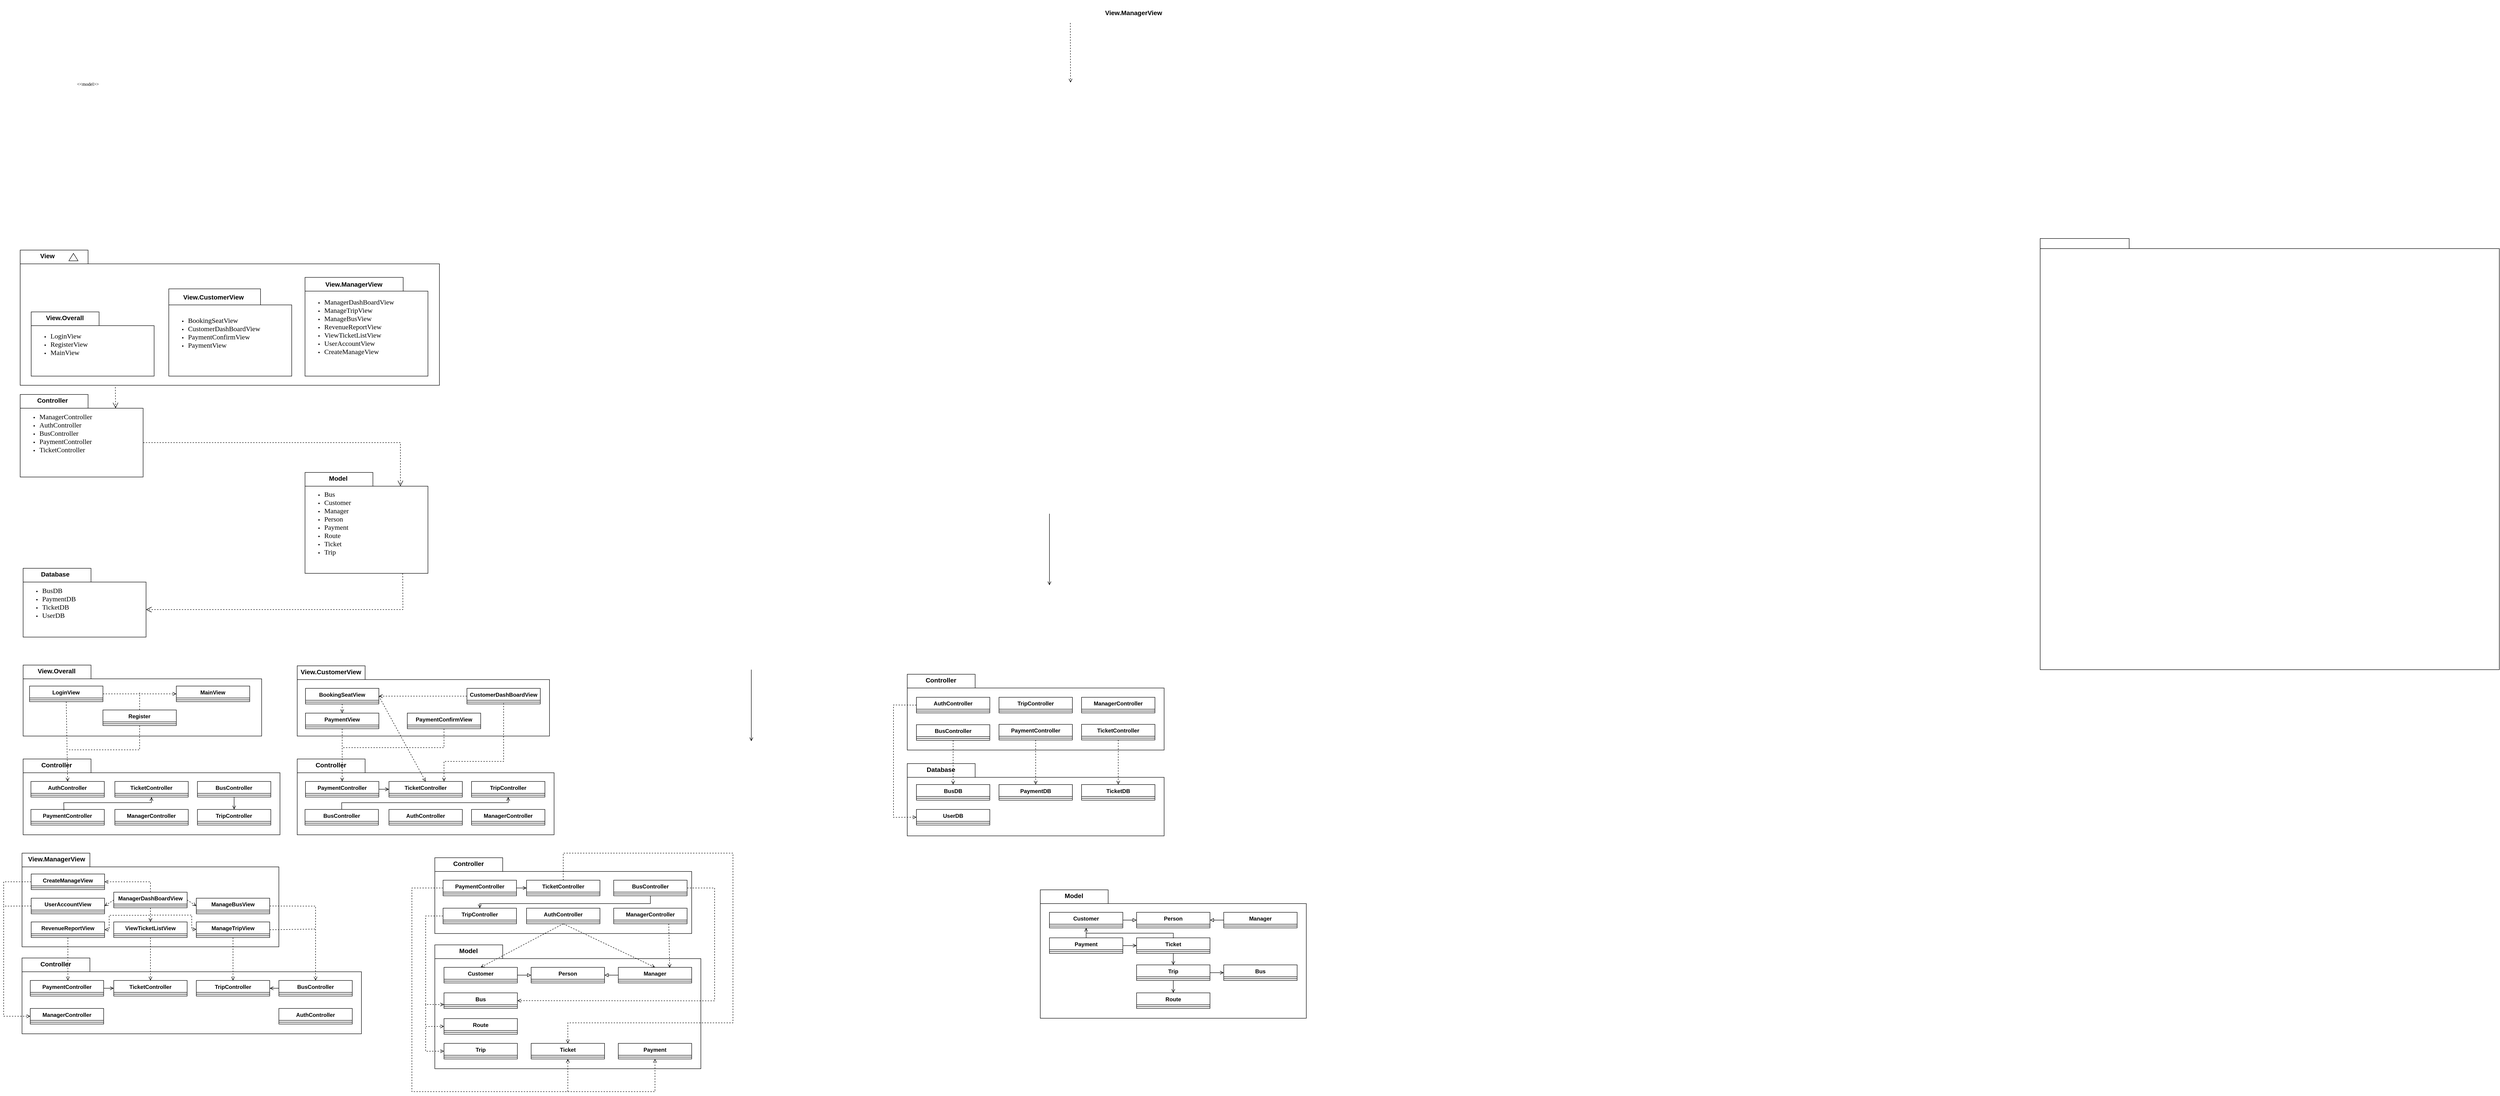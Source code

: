 <mxfile version="26.2.10">
  <diagram name="Page-1" id="b5b7bab2-c9e2-2cf4-8b2a-24fd1a2a6d21">
    <mxGraphModel dx="2200" dy="2418" grid="1" gridSize="10" guides="1" tooltips="1" connect="1" arrows="1" fold="1" page="1" pageScale="1" pageWidth="827" pageHeight="1169" background="none" math="0" shadow="0">
      <root>
        <mxCell id="0" />
        <mxCell id="1" parent="0" />
        <mxCell id="dJ0ISXZauVjFbvS7ho5C-32" value="" style="shape=folder;fontStyle=1;spacingTop=0;tabWidth=148;tabHeight=30;tabPosition=left;html=1;rounded=0;shadow=0;comic=0;labelBackgroundColor=none;strokeColor=#000000;strokeWidth=1;fillColor=#ffffff;fontFamily=Verdana;fontSize=10;fontColor=#000000;align=left;verticalAlign=middle;" vertex="1" parent="1">
          <mxGeometry x="206" y="485.25" width="914" height="294.75" as="geometry" />
        </mxCell>
        <mxCell id="6e0c8c40b5770093-72" value="" style="shape=folder;fontStyle=1;spacingTop=10;tabWidth=194;tabHeight=22;tabPosition=left;html=1;rounded=0;shadow=0;comic=0;labelBackgroundColor=none;strokeWidth=1;fillColor=none;fontFamily=Verdana;fontSize=10;align=center;" parent="1" vertex="1">
          <mxGeometry x="4610" y="460" width="1001" height="940" as="geometry" />
        </mxCell>
        <mxCell id="6e0c8c40b5770093-60" style="rounded=0;html=1;dashed=1;labelBackgroundColor=none;startFill=0;endArrow=open;endFill=0;endSize=10;fontFamily=Verdana;fontSize=10;exitX=0.227;exitY=1.013;exitDx=0;exitDy=0;exitPerimeter=0;entryX=0;entryY=0;entryDx=208;entryDy=30;entryPerimeter=0;" parent="1" source="dJ0ISXZauVjFbvS7ho5C-32" target="dJ0ISXZauVjFbvS7ho5C-5" edge="1">
          <mxGeometry relative="1" as="geometry">
            <mxPoint x="583.619" y="840" as="sourcePoint" />
            <mxPoint x="509.998" y="924.925" as="targetPoint" />
          </mxGeometry>
        </mxCell>
        <mxCell id="6e0c8c40b5770093-73" value="&amp;lt;&amp;lt;model&amp;gt;&amp;gt;" style="text;html=1;align=left;verticalAlign=top;spacingTop=-4;fontSize=10;fontFamily=Verdana" parent="1" vertex="1">
          <mxGeometry x="327.5" y="114.5" width="130" height="20" as="geometry" />
        </mxCell>
        <mxCell id="dJ0ISXZauVjFbvS7ho5C-5" value="&lt;ul&gt;&lt;li&gt;&lt;span style=&quot;background-color: transparent; color: light-dark(rgb(0, 0, 0), rgb(237, 237, 237)); font-weight: normal;&quot;&gt;&lt;font style=&quot;font-size: 15px;&quot;&gt;ManagerController&lt;/font&gt;&lt;/span&gt;&lt;/li&gt;&lt;li&gt;&lt;font style=&quot;font-size: 15px; font-weight: normal;&quot;&gt;AuthController&lt;/font&gt;&lt;/li&gt;&lt;li&gt;&lt;font style=&quot;font-size: 15px; font-weight: normal;&quot;&gt;BusController&lt;/font&gt;&lt;/li&gt;&lt;li&gt;&lt;font style=&quot;font-size: 15px; font-weight: normal;&quot;&gt;PaymentController&lt;/font&gt;&lt;/li&gt;&lt;li&gt;&lt;font style=&quot;font-size: 15px; font-weight: normal;&quot;&gt;TicketController&lt;/font&gt;&lt;/li&gt;&lt;/ul&gt;&lt;div&gt;&lt;br&gt;&lt;/div&gt;" style="shape=folder;fontStyle=1;spacingTop=0;tabWidth=148;tabHeight=30;tabPosition=left;html=1;rounded=0;shadow=0;comic=0;labelBackgroundColor=none;strokeColor=#000000;strokeWidth=1;fillColor=#ffffff;fontFamily=Verdana;fontSize=10;fontColor=#000000;align=left;verticalAlign=middle;" vertex="1" parent="1">
          <mxGeometry x="206" y="800" width="268" height="180" as="geometry" />
        </mxCell>
        <mxCell id="dJ0ISXZauVjFbvS7ho5C-7" value="&lt;font style=&quot;font-size: 14px;&quot;&gt;Controller&lt;/font&gt;" style="text;strokeColor=none;fillColor=none;html=1;fontSize=24;fontStyle=1;verticalAlign=middle;align=center;" vertex="1" parent="1">
          <mxGeometry x="217" y="790" width="118" height="40" as="geometry" />
        </mxCell>
        <mxCell id="dJ0ISXZauVjFbvS7ho5C-13" value="&lt;ul&gt;&lt;li&gt;&lt;span style=&quot;font-size: 15px; font-weight: 400;&quot;&gt;BusDB&lt;/span&gt;&lt;/li&gt;&lt;li&gt;&lt;span style=&quot;font-size: 15px; font-weight: 400;&quot;&gt;PaymentDB&lt;/span&gt;&lt;/li&gt;&lt;li&gt;&lt;span style=&quot;font-size: 15px; font-weight: 400;&quot;&gt;TicketDB&lt;/span&gt;&lt;/li&gt;&lt;li&gt;&lt;span style=&quot;font-size: 15px; font-weight: 400;&quot;&gt;UserDB&lt;/span&gt;&lt;/li&gt;&lt;/ul&gt;" style="shape=folder;fontStyle=1;spacingTop=0;tabWidth=148;tabHeight=30;tabPosition=left;html=1;rounded=0;shadow=0;comic=0;labelBackgroundColor=none;strokeColor=#000000;strokeWidth=1;fillColor=#ffffff;fontFamily=Verdana;fontSize=10;fontColor=#000000;align=left;verticalAlign=middle;" vertex="1" parent="1">
          <mxGeometry x="212.42" y="1179" width="268" height="150" as="geometry" />
        </mxCell>
        <mxCell id="dJ0ISXZauVjFbvS7ho5C-15" value="&lt;font style=&quot;font-size: 14px;&quot;&gt;Database&lt;/font&gt;" style="text;strokeColor=none;fillColor=none;html=1;fontSize=24;fontStyle=1;verticalAlign=middle;align=center;" vertex="1" parent="1">
          <mxGeometry x="223.42" y="1169" width="118" height="40" as="geometry" />
        </mxCell>
        <mxCell id="dJ0ISXZauVjFbvS7ho5C-16" value="&lt;ul&gt;&lt;li&gt;&lt;span style=&quot;font-size: 15px; font-weight: 400;&quot;&gt;Bus&lt;/span&gt;&lt;/li&gt;&lt;li&gt;&lt;span style=&quot;font-size: 15px; font-weight: 400;&quot;&gt;Customer&lt;/span&gt;&lt;/li&gt;&lt;li&gt;&lt;span style=&quot;font-size: 15px; font-weight: 400;&quot;&gt;Manager&lt;/span&gt;&lt;/li&gt;&lt;li&gt;&lt;span style=&quot;font-size: 15px; font-weight: 400;&quot;&gt;Person&lt;/span&gt;&lt;/li&gt;&lt;li&gt;&lt;span style=&quot;font-size: 15px; font-weight: 400;&quot;&gt;Payment&lt;/span&gt;&lt;/li&gt;&lt;li&gt;&lt;span style=&quot;font-size: 15px; font-weight: 400;&quot;&gt;Route&lt;/span&gt;&lt;/li&gt;&lt;li&gt;&lt;span style=&quot;font-size: 15px; font-weight: 400;&quot;&gt;Ticket&lt;/span&gt;&lt;/li&gt;&lt;li&gt;&lt;span style=&quot;font-size: 15px; font-weight: 400;&quot;&gt;Trip&lt;/span&gt;&lt;/li&gt;&lt;/ul&gt;" style="shape=folder;fontStyle=1;spacingTop=0;tabWidth=148;tabHeight=30;tabPosition=left;html=1;rounded=0;shadow=0;comic=0;labelBackgroundColor=none;strokeColor=#000000;strokeWidth=1;fillColor=#ffffff;fontFamily=Verdana;fontSize=10;fontColor=#000000;align=left;verticalAlign=middle;" vertex="1" parent="1">
          <mxGeometry x="827" y="970" width="268" height="220" as="geometry" />
        </mxCell>
        <mxCell id="dJ0ISXZauVjFbvS7ho5C-18" value="&lt;span style=&quot;font-size: 14px;&quot;&gt;Model&lt;/span&gt;" style="text;strokeColor=none;fillColor=none;html=1;fontSize=24;fontStyle=1;verticalAlign=middle;align=center;" vertex="1" parent="1">
          <mxGeometry x="840" y="960" width="118" height="40" as="geometry" />
        </mxCell>
        <mxCell id="dJ0ISXZauVjFbvS7ho5C-22" value="&lt;ul&gt;&lt;li&gt;&lt;span style=&quot;font-size: 15px; font-weight: 400;&quot;&gt;LoginView&lt;/span&gt;&lt;/li&gt;&lt;li&gt;&lt;span style=&quot;font-size: 15px; font-weight: 400;&quot;&gt;RegisterView&lt;/span&gt;&lt;/li&gt;&lt;li&gt;&lt;span style=&quot;font-size: 15px; font-weight: 400;&quot;&gt;MainView&lt;/span&gt;&lt;/li&gt;&lt;/ul&gt;" style="shape=folder;fontStyle=1;spacingTop=0;tabWidth=148;tabHeight=30;tabPosition=left;html=1;rounded=0;shadow=0;comic=0;labelBackgroundColor=none;strokeColor=#000000;strokeWidth=1;fillColor=#ffffff;fontFamily=Verdana;fontSize=10;fontColor=#000000;align=left;verticalAlign=middle;" vertex="1" parent="1">
          <mxGeometry x="230" y="620" width="268" height="140" as="geometry" />
        </mxCell>
        <mxCell id="dJ0ISXZauVjFbvS7ho5C-24" value="&lt;span style=&quot;font-size: 14px;&quot;&gt;View.Overall&lt;/span&gt;" style="text;strokeColor=none;fillColor=none;html=1;fontSize=24;fontStyle=1;verticalAlign=middle;align=center;" vertex="1" parent="1">
          <mxGeometry x="244" y="610" width="118" height="40" as="geometry" />
        </mxCell>
        <mxCell id="dJ0ISXZauVjFbvS7ho5C-25" value="&lt;ul&gt;&lt;li&gt;&lt;span style=&quot;text-align: center; font-weight: normal;&quot;&gt;&lt;font style=&quot;font-size: 15px;&quot;&gt;BookingSeatView&lt;/font&gt;&lt;/span&gt;&lt;/li&gt;&lt;li&gt;&lt;span style=&quot;font-weight: normal;&quot;&gt;&lt;font style=&quot;font-size: 15px;&quot;&gt;CustomerDashBoardView&lt;/font&gt;&lt;/span&gt;&lt;/li&gt;&lt;li&gt;&lt;span style=&quot;font-weight: normal;&quot;&gt;&lt;font style=&quot;font-size: 15px;&quot;&gt;PaymentConfirmView&lt;/font&gt;&lt;/span&gt;&lt;/li&gt;&lt;li&gt;&lt;span style=&quot;font-weight: normal;&quot;&gt;&lt;font style=&quot;font-size: 15px;&quot;&gt;PaymentView&lt;/font&gt;&lt;/span&gt;&lt;/li&gt;&lt;/ul&gt;" style="shape=folder;fontStyle=1;spacingTop=0;tabWidth=200;tabHeight=35;tabPosition=left;html=1;rounded=0;shadow=0;comic=0;labelBackgroundColor=none;strokeColor=#000000;strokeWidth=1;fillColor=#ffffff;fontFamily=Verdana;fontSize=10;fontColor=#000000;align=left;verticalAlign=middle;" vertex="1" parent="1">
          <mxGeometry x="530" y="569.75" width="268" height="190.25" as="geometry" />
        </mxCell>
        <mxCell id="dJ0ISXZauVjFbvS7ho5C-27" value="&lt;font style=&quot;font-size: 14px;&quot;&gt;View.CustomerView&lt;/font&gt;" style="text;strokeColor=none;fillColor=none;html=1;fontSize=24;fontStyle=1;verticalAlign=middle;align=center;" vertex="1" parent="1">
          <mxGeometry x="567.5" y="565" width="118" height="40" as="geometry" />
        </mxCell>
        <mxCell id="dJ0ISXZauVjFbvS7ho5C-28" value="&lt;ul&gt;&lt;li&gt;&lt;span style=&quot;font-size: 15px; font-weight: 400;&quot;&gt;ManagerDashBoardView&lt;/span&gt;&lt;/li&gt;&lt;li&gt;&lt;span style=&quot;font-size: 15px; font-weight: 400;&quot;&gt;ManageTripView&lt;/span&gt;&lt;/li&gt;&lt;li&gt;&lt;span style=&quot;font-size: 15px; font-weight: 400;&quot;&gt;ManageBusView&lt;/span&gt;&lt;/li&gt;&lt;li&gt;&lt;span style=&quot;font-size: 15px; font-weight: 400;&quot;&gt;RevenueReportView&lt;/span&gt;&lt;/li&gt;&lt;li&gt;&lt;span style=&quot;font-size: 15px; font-weight: 400;&quot;&gt;ViewTicketListView&lt;/span&gt;&lt;/li&gt;&lt;li&gt;&lt;span style=&quot;font-size: 15px; font-weight: 400;&quot;&gt;UserAccountView&lt;/span&gt;&lt;/li&gt;&lt;li&gt;&lt;span style=&quot;font-size: 15px; font-weight: 400;&quot;&gt;CreateManageView&lt;/span&gt;&lt;/li&gt;&lt;/ul&gt;" style="shape=folder;fontStyle=1;spacingTop=0;tabWidth=214;tabHeight=30;tabPosition=left;html=1;rounded=0;shadow=0;comic=0;labelBackgroundColor=none;strokeColor=#000000;strokeWidth=1;fillColor=#ffffff;fontFamily=Verdana;fontSize=10;fontColor=#000000;align=left;verticalAlign=middle;" vertex="1" parent="1">
          <mxGeometry x="827" y="544.75" width="268" height="215.25" as="geometry" />
        </mxCell>
        <mxCell id="dJ0ISXZauVjFbvS7ho5C-30" value="&lt;span style=&quot;font-size: 14px;&quot;&gt;View.ManagerView&lt;/span&gt;" style="text;strokeColor=none;fillColor=none;html=1;fontSize=24;fontStyle=1;verticalAlign=middle;align=center;" vertex="1" parent="1">
          <mxGeometry x="874" y="540" width="118" height="34.75" as="geometry" />
        </mxCell>
        <mxCell id="dJ0ISXZauVjFbvS7ho5C-33" value="" style="triangle;whiteSpace=wrap;html=1;rounded=0;shadow=0;comic=0;labelBackgroundColor=none;strokeColor=#000000;strokeWidth=1;fillColor=#ffffff;fontFamily=Verdana;fontSize=10;fontColor=#000000;align=center;rotation=-90;" vertex="1" parent="1">
          <mxGeometry x="314" y="490.5" width="16.25" height="20" as="geometry" />
        </mxCell>
        <mxCell id="dJ0ISXZauVjFbvS7ho5C-34" value="&lt;span style=&quot;font-size: 14px;&quot;&gt;View&lt;/span&gt;" style="text;strokeColor=none;fillColor=none;html=1;fontSize=24;fontStyle=1;verticalAlign=middle;align=center;" vertex="1" parent="1">
          <mxGeometry x="206" y="475.25" width="118" height="40" as="geometry" />
        </mxCell>
        <mxCell id="dJ0ISXZauVjFbvS7ho5C-38" style="rounded=0;html=1;dashed=1;labelBackgroundColor=none;startFill=0;endArrow=open;endFill=0;endSize=10;fontFamily=Verdana;fontSize=10;exitX=0;exitY=0;exitDx=268;exitDy=105;exitPerimeter=0;entryX=0;entryY=0;entryDx=208;entryDy=30;entryPerimeter=0;" edge="1" parent="1" source="dJ0ISXZauVjFbvS7ho5C-5" target="dJ0ISXZauVjFbvS7ho5C-16">
          <mxGeometry relative="1" as="geometry">
            <mxPoint x="412" y="984" as="sourcePoint" />
            <mxPoint x="413" y="1030" as="targetPoint" />
            <Array as="points">
              <mxPoint x="1035" y="905" />
            </Array>
          </mxGeometry>
        </mxCell>
        <mxCell id="dJ0ISXZauVjFbvS7ho5C-39" style="rounded=0;html=1;dashed=1;labelBackgroundColor=none;startFill=0;endArrow=open;endFill=0;endSize=10;fontFamily=Verdana;fontSize=10;entryX=0;entryY=0;entryDx=268;entryDy=90;entryPerimeter=0;" edge="1" parent="1" target="dJ0ISXZauVjFbvS7ho5C-13">
          <mxGeometry relative="1" as="geometry">
            <mxPoint x="1040" y="1190" as="sourcePoint" />
            <mxPoint x="419.42" y="1245" as="targetPoint" />
            <Array as="points">
              <mxPoint x="1040.42" y="1269" />
            </Array>
          </mxGeometry>
        </mxCell>
        <mxCell id="dJ0ISXZauVjFbvS7ho5C-155" value="" style="shape=folder;fontStyle=1;spacingTop=0;tabWidth=148;tabHeight=30;tabPosition=left;html=1;rounded=0;shadow=0;comic=0;labelBackgroundColor=none;strokeColor=#000000;strokeWidth=1;fillColor=#ffffff;fontFamily=Verdana;fontSize=10;fontColor=#000000;align=left;verticalAlign=middle;" vertex="1" parent="1">
          <mxGeometry x="1110" y="2000" width="580" height="270" as="geometry" />
        </mxCell>
        <mxCell id="dJ0ISXZauVjFbvS7ho5C-156" value="&lt;span style=&quot;font-size: 14px;&quot;&gt;Model&lt;/span&gt;" style="text;strokeColor=none;fillColor=none;html=1;fontSize=24;fontStyle=1;verticalAlign=middle;align=center;" vertex="1" parent="1">
          <mxGeometry x="1124" y="1990" width="118" height="40" as="geometry" />
        </mxCell>
        <mxCell id="dJ0ISXZauVjFbvS7ho5C-157" value="Bus" style="swimlane;fontStyle=1;align=center;verticalAlign=top;childLayout=stackLayout;horizontal=1;startSize=26;horizontalStack=0;resizeParent=1;resizeParentMax=0;resizeLast=0;collapsible=1;marginBottom=0;whiteSpace=wrap;html=1;" vertex="1" parent="1">
          <mxGeometry x="1130" y="2104.63" width="160" height="34" as="geometry" />
        </mxCell>
        <mxCell id="dJ0ISXZauVjFbvS7ho5C-158" value="" style="line;strokeWidth=1;fillColor=none;align=left;verticalAlign=middle;spacingTop=-1;spacingLeft=3;spacingRight=3;rotatable=0;labelPosition=right;points=[];portConstraint=eastwest;strokeColor=inherit;" vertex="1" parent="dJ0ISXZauVjFbvS7ho5C-157">
          <mxGeometry y="26" width="160" height="8" as="geometry" />
        </mxCell>
        <mxCell id="dJ0ISXZauVjFbvS7ho5C-159" value="Customer" style="swimlane;fontStyle=1;align=center;verticalAlign=top;childLayout=stackLayout;horizontal=1;startSize=26;horizontalStack=0;resizeParent=1;resizeParentMax=0;resizeLast=0;collapsible=1;marginBottom=0;whiteSpace=wrap;html=1;" vertex="1" parent="1">
          <mxGeometry x="1130" y="2049" width="160" height="34" as="geometry" />
        </mxCell>
        <mxCell id="dJ0ISXZauVjFbvS7ho5C-160" value="" style="line;strokeWidth=1;fillColor=none;align=left;verticalAlign=middle;spacingTop=-1;spacingLeft=3;spacingRight=3;rotatable=0;labelPosition=right;points=[];portConstraint=eastwest;strokeColor=inherit;" vertex="1" parent="dJ0ISXZauVjFbvS7ho5C-159">
          <mxGeometry y="26" width="160" height="8" as="geometry" />
        </mxCell>
        <mxCell id="dJ0ISXZauVjFbvS7ho5C-161" value="Manager" style="swimlane;fontStyle=1;align=center;verticalAlign=top;childLayout=stackLayout;horizontal=1;startSize=26;horizontalStack=0;resizeParent=1;resizeParentMax=0;resizeLast=0;collapsible=1;marginBottom=0;whiteSpace=wrap;html=1;" vertex="1" parent="1">
          <mxGeometry x="1510" y="2049" width="160" height="34" as="geometry" />
        </mxCell>
        <mxCell id="dJ0ISXZauVjFbvS7ho5C-162" value="" style="line;strokeWidth=1;fillColor=none;align=left;verticalAlign=middle;spacingTop=-1;spacingLeft=3;spacingRight=3;rotatable=0;labelPosition=right;points=[];portConstraint=eastwest;strokeColor=inherit;" vertex="1" parent="dJ0ISXZauVjFbvS7ho5C-161">
          <mxGeometry y="26" width="160" height="8" as="geometry" />
        </mxCell>
        <mxCell id="dJ0ISXZauVjFbvS7ho5C-163" value="Person" style="swimlane;fontStyle=1;align=center;verticalAlign=top;childLayout=stackLayout;horizontal=1;startSize=26;horizontalStack=0;resizeParent=1;resizeParentMax=0;resizeLast=0;collapsible=1;marginBottom=0;whiteSpace=wrap;html=1;" vertex="1" parent="1">
          <mxGeometry x="1320" y="2049" width="160" height="34" as="geometry" />
        </mxCell>
        <mxCell id="dJ0ISXZauVjFbvS7ho5C-164" value="" style="line;strokeWidth=1;fillColor=none;align=left;verticalAlign=middle;spacingTop=-1;spacingLeft=3;spacingRight=3;rotatable=0;labelPosition=right;points=[];portConstraint=eastwest;strokeColor=inherit;" vertex="1" parent="dJ0ISXZauVjFbvS7ho5C-163">
          <mxGeometry y="26" width="160" height="8" as="geometry" />
        </mxCell>
        <mxCell id="dJ0ISXZauVjFbvS7ho5C-165" value="Payment" style="swimlane;fontStyle=1;align=center;verticalAlign=top;childLayout=stackLayout;horizontal=1;startSize=26;horizontalStack=0;resizeParent=1;resizeParentMax=0;resizeLast=0;collapsible=1;marginBottom=0;whiteSpace=wrap;html=1;" vertex="1" parent="1">
          <mxGeometry x="1510" y="2214.75" width="160" height="34" as="geometry" />
        </mxCell>
        <mxCell id="dJ0ISXZauVjFbvS7ho5C-166" value="" style="line;strokeWidth=1;fillColor=none;align=left;verticalAlign=middle;spacingTop=-1;spacingLeft=3;spacingRight=3;rotatable=0;labelPosition=right;points=[];portConstraint=eastwest;strokeColor=inherit;" vertex="1" parent="dJ0ISXZauVjFbvS7ho5C-165">
          <mxGeometry y="26" width="160" height="8" as="geometry" />
        </mxCell>
        <mxCell id="dJ0ISXZauVjFbvS7ho5C-167" value="Route" style="swimlane;fontStyle=1;align=center;verticalAlign=top;childLayout=stackLayout;horizontal=1;startSize=26;horizontalStack=0;resizeParent=1;resizeParentMax=0;resizeLast=0;collapsible=1;marginBottom=0;whiteSpace=wrap;html=1;" vertex="1" parent="1">
          <mxGeometry x="1130" y="2160.75" width="160" height="34" as="geometry" />
        </mxCell>
        <mxCell id="dJ0ISXZauVjFbvS7ho5C-168" value="" style="line;strokeWidth=1;fillColor=none;align=left;verticalAlign=middle;spacingTop=-1;spacingLeft=3;spacingRight=3;rotatable=0;labelPosition=right;points=[];portConstraint=eastwest;strokeColor=inherit;" vertex="1" parent="dJ0ISXZauVjFbvS7ho5C-167">
          <mxGeometry y="26" width="160" height="8" as="geometry" />
        </mxCell>
        <mxCell id="dJ0ISXZauVjFbvS7ho5C-169" value="Ticket" style="swimlane;fontStyle=1;align=center;verticalAlign=top;childLayout=stackLayout;horizontal=1;startSize=26;horizontalStack=0;resizeParent=1;resizeParentMax=0;resizeLast=0;collapsible=1;marginBottom=0;whiteSpace=wrap;html=1;" vertex="1" parent="1">
          <mxGeometry x="1320" y="2214.75" width="160" height="34" as="geometry" />
        </mxCell>
        <mxCell id="dJ0ISXZauVjFbvS7ho5C-170" value="" style="line;strokeWidth=1;fillColor=none;align=left;verticalAlign=middle;spacingTop=-1;spacingLeft=3;spacingRight=3;rotatable=0;labelPosition=right;points=[];portConstraint=eastwest;strokeColor=inherit;" vertex="1" parent="dJ0ISXZauVjFbvS7ho5C-169">
          <mxGeometry y="26" width="160" height="8" as="geometry" />
        </mxCell>
        <mxCell id="dJ0ISXZauVjFbvS7ho5C-171" value="Trip" style="swimlane;fontStyle=1;align=center;verticalAlign=top;childLayout=stackLayout;horizontal=1;startSize=26;horizontalStack=0;resizeParent=1;resizeParentMax=0;resizeLast=0;collapsible=1;marginBottom=0;whiteSpace=wrap;html=1;" vertex="1" parent="1">
          <mxGeometry x="1130" y="2214.75" width="160" height="34" as="geometry" />
        </mxCell>
        <mxCell id="dJ0ISXZauVjFbvS7ho5C-172" value="" style="line;strokeWidth=1;fillColor=none;align=left;verticalAlign=middle;spacingTop=-1;spacingLeft=3;spacingRight=3;rotatable=0;labelPosition=right;points=[];portConstraint=eastwest;strokeColor=inherit;" vertex="1" parent="dJ0ISXZauVjFbvS7ho5C-171">
          <mxGeometry y="26" width="160" height="8" as="geometry" />
        </mxCell>
        <mxCell id="dJ0ISXZauVjFbvS7ho5C-175" value="" style="shape=folder;fontStyle=1;spacingTop=0;tabWidth=148;tabHeight=30;tabPosition=left;html=1;rounded=0;shadow=0;comic=0;labelBackgroundColor=none;strokeColor=#000000;strokeWidth=1;fillColor=#ffffff;fontFamily=Verdana;fontSize=10;fontColor=#000000;align=left;verticalAlign=middle;" vertex="1" parent="1">
          <mxGeometry x="2140" y="1604.75" width="560" height="157.63" as="geometry" />
        </mxCell>
        <mxCell id="dJ0ISXZauVjFbvS7ho5C-176" value="&lt;span style=&quot;font-size: 14px;&quot;&gt;Database&lt;/span&gt;" style="text;strokeColor=none;fillColor=none;html=1;fontSize=24;fontStyle=1;verticalAlign=middle;align=center;" vertex="1" parent="1">
          <mxGeometry x="2154" y="1594.75" width="118" height="40" as="geometry" />
        </mxCell>
        <mxCell id="dJ0ISXZauVjFbvS7ho5C-177" value="BusDB" style="swimlane;fontStyle=1;align=center;verticalAlign=top;childLayout=stackLayout;horizontal=1;startSize=26;horizontalStack=0;resizeParent=1;resizeParentMax=0;resizeLast=0;collapsible=1;marginBottom=0;whiteSpace=wrap;html=1;" vertex="1" parent="1">
          <mxGeometry x="2160" y="1650.5" width="160" height="34" as="geometry" />
        </mxCell>
        <mxCell id="dJ0ISXZauVjFbvS7ho5C-178" value="" style="line;strokeWidth=1;fillColor=none;align=left;verticalAlign=middle;spacingTop=-1;spacingLeft=3;spacingRight=3;rotatable=0;labelPosition=right;points=[];portConstraint=eastwest;strokeColor=inherit;" vertex="1" parent="dJ0ISXZauVjFbvS7ho5C-177">
          <mxGeometry y="26" width="160" height="8" as="geometry" />
        </mxCell>
        <mxCell id="dJ0ISXZauVjFbvS7ho5C-179" value="PaymentDB" style="swimlane;fontStyle=1;align=center;verticalAlign=top;childLayout=stackLayout;horizontal=1;startSize=26;horizontalStack=0;resizeParent=1;resizeParentMax=0;resizeLast=0;collapsible=1;marginBottom=0;whiteSpace=wrap;html=1;" vertex="1" parent="1">
          <mxGeometry x="2340" y="1650.5" width="160" height="34" as="geometry" />
        </mxCell>
        <mxCell id="dJ0ISXZauVjFbvS7ho5C-180" value="" style="line;strokeWidth=1;fillColor=none;align=left;verticalAlign=middle;spacingTop=-1;spacingLeft=3;spacingRight=3;rotatable=0;labelPosition=right;points=[];portConstraint=eastwest;strokeColor=inherit;" vertex="1" parent="dJ0ISXZauVjFbvS7ho5C-179">
          <mxGeometry y="26" width="160" height="8" as="geometry" />
        </mxCell>
        <mxCell id="dJ0ISXZauVjFbvS7ho5C-181" value="TicketDB" style="swimlane;fontStyle=1;align=center;verticalAlign=top;childLayout=stackLayout;horizontal=1;startSize=26;horizontalStack=0;resizeParent=1;resizeParentMax=0;resizeLast=0;collapsible=1;marginBottom=0;whiteSpace=wrap;html=1;" vertex="1" parent="1">
          <mxGeometry x="2520" y="1650.5" width="160" height="34" as="geometry" />
        </mxCell>
        <mxCell id="dJ0ISXZauVjFbvS7ho5C-182" value="" style="line;strokeWidth=1;fillColor=none;align=left;verticalAlign=middle;spacingTop=-1;spacingLeft=3;spacingRight=3;rotatable=0;labelPosition=right;points=[];portConstraint=eastwest;strokeColor=inherit;" vertex="1" parent="dJ0ISXZauVjFbvS7ho5C-181">
          <mxGeometry y="26" width="160" height="8" as="geometry" />
        </mxCell>
        <mxCell id="dJ0ISXZauVjFbvS7ho5C-183" value="UserDB" style="swimlane;fontStyle=1;align=center;verticalAlign=top;childLayout=stackLayout;horizontal=1;startSize=26;horizontalStack=0;resizeParent=1;resizeParentMax=0;resizeLast=0;collapsible=1;marginBottom=0;whiteSpace=wrap;html=1;" vertex="1" parent="1">
          <mxGeometry x="2160" y="1704.75" width="160" height="34" as="geometry" />
        </mxCell>
        <mxCell id="dJ0ISXZauVjFbvS7ho5C-184" value="" style="line;strokeWidth=1;fillColor=none;align=left;verticalAlign=middle;spacingTop=-1;spacingLeft=3;spacingRight=3;rotatable=0;labelPosition=right;points=[];portConstraint=eastwest;strokeColor=inherit;" vertex="1" parent="dJ0ISXZauVjFbvS7ho5C-183">
          <mxGeometry y="26" width="160" height="8" as="geometry" />
        </mxCell>
        <mxCell id="dJ0ISXZauVjFbvS7ho5C-205" value="" style="shape=folder;fontStyle=1;spacingTop=0;tabWidth=148;tabHeight=30;tabPosition=left;html=1;rounded=0;shadow=0;comic=0;labelBackgroundColor=none;strokeColor=#000000;strokeWidth=1;fillColor=#ffffff;fontFamily=Verdana;fontSize=10;fontColor=#000000;align=left;verticalAlign=middle;" vertex="1" parent="1">
          <mxGeometry x="212.42" y="1390" width="520" height="154.75" as="geometry" />
        </mxCell>
        <mxCell id="dJ0ISXZauVjFbvS7ho5C-206" value="&lt;span style=&quot;font-size: 14px;&quot;&gt;View.Overall&lt;/span&gt;" style="text;strokeColor=none;fillColor=none;html=1;fontSize=24;fontStyle=1;verticalAlign=middle;align=center;" vertex="1" parent="1">
          <mxGeometry x="226.42" y="1380" width="118" height="40" as="geometry" />
        </mxCell>
        <mxCell id="dJ0ISXZauVjFbvS7ho5C-207" value="LoginView" style="swimlane;fontStyle=1;align=center;verticalAlign=top;childLayout=stackLayout;horizontal=1;startSize=26;horizontalStack=0;resizeParent=1;resizeParentMax=0;resizeLast=0;collapsible=1;marginBottom=0;whiteSpace=wrap;html=1;" vertex="1" parent="1">
          <mxGeometry x="226.42" y="1435.75" width="160" height="34" as="geometry">
            <mxRectangle x="1364" y="541" width="100" height="30" as="alternateBounds" />
          </mxGeometry>
        </mxCell>
        <mxCell id="dJ0ISXZauVjFbvS7ho5C-208" value="" style="line;strokeWidth=1;fillColor=none;align=left;verticalAlign=middle;spacingTop=-1;spacingLeft=3;spacingRight=3;rotatable=0;labelPosition=right;points=[];portConstraint=eastwest;strokeColor=inherit;" vertex="1" parent="dJ0ISXZauVjFbvS7ho5C-207">
          <mxGeometry y="26" width="160" height="8" as="geometry" />
        </mxCell>
        <mxCell id="dJ0ISXZauVjFbvS7ho5C-209" value="MainView" style="swimlane;fontStyle=1;align=center;verticalAlign=top;childLayout=stackLayout;horizontal=1;startSize=26;horizontalStack=0;resizeParent=1;resizeParentMax=0;resizeLast=0;collapsible=1;marginBottom=0;whiteSpace=wrap;html=1;" vertex="1" parent="1">
          <mxGeometry x="546.42" y="1435.75" width="160" height="34" as="geometry" />
        </mxCell>
        <mxCell id="dJ0ISXZauVjFbvS7ho5C-210" value="" style="line;strokeWidth=1;fillColor=none;align=left;verticalAlign=middle;spacingTop=-1;spacingLeft=3;spacingRight=3;rotatable=0;labelPosition=right;points=[];portConstraint=eastwest;strokeColor=inherit;" vertex="1" parent="dJ0ISXZauVjFbvS7ho5C-209">
          <mxGeometry y="26" width="160" height="8" as="geometry" />
        </mxCell>
        <mxCell id="dJ0ISXZauVjFbvS7ho5C-239" value="" style="shape=folder;fontStyle=1;spacingTop=0;tabWidth=148;tabHeight=30;tabPosition=left;html=1;rounded=0;shadow=0;comic=0;labelBackgroundColor=none;strokeColor=#000000;strokeWidth=1;fillColor=#ffffff;fontFamily=Verdana;fontSize=10;fontColor=#000000;align=left;verticalAlign=middle;" vertex="1" parent="1">
          <mxGeometry x="212.42" y="1594.75" width="560" height="165.25" as="geometry" />
        </mxCell>
        <mxCell id="dJ0ISXZauVjFbvS7ho5C-240" value="ManagerController" style="swimlane;fontStyle=1;align=center;verticalAlign=top;childLayout=stackLayout;horizontal=1;startSize=26;horizontalStack=0;resizeParent=1;resizeParentMax=0;resizeLast=0;collapsible=1;marginBottom=0;whiteSpace=wrap;html=1;" vertex="1" parent="1">
          <mxGeometry x="412.42" y="1704.75" width="160" height="34" as="geometry" />
        </mxCell>
        <mxCell id="dJ0ISXZauVjFbvS7ho5C-241" value="" style="line;strokeWidth=1;fillColor=none;align=left;verticalAlign=middle;spacingTop=-1;spacingLeft=3;spacingRight=3;rotatable=0;labelPosition=right;points=[];portConstraint=eastwest;strokeColor=inherit;" vertex="1" parent="dJ0ISXZauVjFbvS7ho5C-240">
          <mxGeometry y="26" width="160" height="8" as="geometry" />
        </mxCell>
        <mxCell id="dJ0ISXZauVjFbvS7ho5C-242" value="AuthController" style="swimlane;fontStyle=1;align=center;verticalAlign=top;childLayout=stackLayout;horizontal=1;startSize=26;horizontalStack=0;resizeParent=1;resizeParentMax=0;resizeLast=0;collapsible=1;marginBottom=0;whiteSpace=wrap;html=1;" vertex="1" parent="1">
          <mxGeometry x="229.42" y="1643.75" width="160" height="34" as="geometry" />
        </mxCell>
        <mxCell id="dJ0ISXZauVjFbvS7ho5C-243" value="" style="line;strokeWidth=1;fillColor=none;align=left;verticalAlign=middle;spacingTop=-1;spacingLeft=3;spacingRight=3;rotatable=0;labelPosition=right;points=[];portConstraint=eastwest;strokeColor=inherit;" vertex="1" parent="dJ0ISXZauVjFbvS7ho5C-242">
          <mxGeometry y="26" width="160" height="8" as="geometry" />
        </mxCell>
        <mxCell id="dJ0ISXZauVjFbvS7ho5C-244" value="BusController" style="swimlane;fontStyle=1;align=center;verticalAlign=top;childLayout=stackLayout;horizontal=1;startSize=26;horizontalStack=0;resizeParent=1;resizeParentMax=0;resizeLast=0;collapsible=1;marginBottom=0;whiteSpace=wrap;html=1;" vertex="1" parent="1">
          <mxGeometry x="592.42" y="1643.75" width="160" height="34" as="geometry" />
        </mxCell>
        <mxCell id="dJ0ISXZauVjFbvS7ho5C-245" value="" style="line;strokeWidth=1;fillColor=none;align=left;verticalAlign=middle;spacingTop=-1;spacingLeft=3;spacingRight=3;rotatable=0;labelPosition=right;points=[];portConstraint=eastwest;strokeColor=inherit;" vertex="1" parent="dJ0ISXZauVjFbvS7ho5C-244">
          <mxGeometry y="26" width="160" height="8" as="geometry" />
        </mxCell>
        <mxCell id="dJ0ISXZauVjFbvS7ho5C-246" value="PaymentController" style="swimlane;fontStyle=1;align=center;verticalAlign=top;childLayout=stackLayout;horizontal=1;startSize=26;horizontalStack=0;resizeParent=1;resizeParentMax=0;resizeLast=0;collapsible=1;marginBottom=0;whiteSpace=wrap;html=1;" vertex="1" parent="1">
          <mxGeometry x="229.42" y="1704.75" width="160" height="34" as="geometry" />
        </mxCell>
        <mxCell id="dJ0ISXZauVjFbvS7ho5C-247" value="" style="line;strokeWidth=1;fillColor=none;align=left;verticalAlign=middle;spacingTop=-1;spacingLeft=3;spacingRight=3;rotatable=0;labelPosition=right;points=[];portConstraint=eastwest;strokeColor=inherit;" vertex="1" parent="dJ0ISXZauVjFbvS7ho5C-246">
          <mxGeometry y="26" width="160" height="8" as="geometry" />
        </mxCell>
        <mxCell id="dJ0ISXZauVjFbvS7ho5C-248" value="TicketController" style="swimlane;fontStyle=1;align=center;verticalAlign=top;childLayout=stackLayout;horizontal=1;startSize=26;horizontalStack=0;resizeParent=1;resizeParentMax=0;resizeLast=0;collapsible=1;marginBottom=0;whiteSpace=wrap;html=1;" vertex="1" parent="1">
          <mxGeometry x="412.42" y="1643.75" width="160" height="34" as="geometry" />
        </mxCell>
        <mxCell id="dJ0ISXZauVjFbvS7ho5C-249" value="" style="line;strokeWidth=1;fillColor=none;align=left;verticalAlign=middle;spacingTop=-1;spacingLeft=3;spacingRight=3;rotatable=0;labelPosition=right;points=[];portConstraint=eastwest;strokeColor=inherit;" vertex="1" parent="dJ0ISXZauVjFbvS7ho5C-248">
          <mxGeometry y="26" width="160" height="8" as="geometry" />
        </mxCell>
        <mxCell id="dJ0ISXZauVjFbvS7ho5C-250" value="" style="endArrow=open;html=1;rounded=0;exitX=1;exitY=0.5;exitDx=0;exitDy=0;entryX=0;entryY=0.5;entryDx=0;entryDy=0;dashed=1;endFill=0;" edge="1" parent="1" source="dJ0ISXZauVjFbvS7ho5C-207" target="dJ0ISXZauVjFbvS7ho5C-209">
          <mxGeometry width="50" height="50" relative="1" as="geometry">
            <mxPoint x="422.42" y="1324.75" as="sourcePoint" />
            <mxPoint x="582.42" y="1314.75" as="targetPoint" />
          </mxGeometry>
        </mxCell>
        <mxCell id="dJ0ISXZauVjFbvS7ho5C-253" value="&lt;span style=&quot;font-size: 14px;&quot;&gt;Controller&lt;/span&gt;" style="text;strokeColor=none;fillColor=none;html=1;fontSize=24;fontStyle=1;verticalAlign=middle;align=center;" vertex="1" parent="1">
          <mxGeometry x="226.42" y="1584.75" width="118" height="40" as="geometry" />
        </mxCell>
        <mxCell id="dJ0ISXZauVjFbvS7ho5C-264" value="Register" style="swimlane;fontStyle=1;align=center;verticalAlign=top;childLayout=stackLayout;horizontal=1;startSize=26;horizontalStack=0;resizeParent=1;resizeParentMax=0;resizeLast=0;collapsible=1;marginBottom=0;whiteSpace=wrap;html=1;" vertex="1" parent="1">
          <mxGeometry x="386.42" y="1487.87" width="160" height="34" as="geometry">
            <mxRectangle x="1364" y="541" width="100" height="30" as="alternateBounds" />
          </mxGeometry>
        </mxCell>
        <mxCell id="dJ0ISXZauVjFbvS7ho5C-265" value="" style="line;strokeWidth=1;fillColor=none;align=left;verticalAlign=middle;spacingTop=-1;spacingLeft=3;spacingRight=3;rotatable=0;labelPosition=right;points=[];portConstraint=eastwest;strokeColor=inherit;" vertex="1" parent="dJ0ISXZauVjFbvS7ho5C-264">
          <mxGeometry y="26" width="160" height="8" as="geometry" />
        </mxCell>
        <mxCell id="dJ0ISXZauVjFbvS7ho5C-266" value="" style="endArrow=open;html=1;rounded=0;exitX=0.5;exitY=1;exitDx=0;exitDy=0;entryX=0.5;entryY=0;entryDx=0;entryDy=0;dashed=1;endFill=0;" edge="1" parent="1" source="dJ0ISXZauVjFbvS7ho5C-207" target="dJ0ISXZauVjFbvS7ho5C-242">
          <mxGeometry width="50" height="50" relative="1" as="geometry">
            <mxPoint x="396.42" y="1462.75" as="sourcePoint" />
            <mxPoint x="562.42" y="1461.75" as="targetPoint" />
          </mxGeometry>
        </mxCell>
        <mxCell id="dJ0ISXZauVjFbvS7ho5C-267" value="" style="endArrow=none;html=1;rounded=0;exitX=0.5;exitY=1;exitDx=0;exitDy=0;dashed=1;endFill=0;startFill=0;" edge="1" parent="1" source="dJ0ISXZauVjFbvS7ho5C-264">
          <mxGeometry width="50" height="50" relative="1" as="geometry">
            <mxPoint x="406.42" y="1472.75" as="sourcePoint" />
            <mxPoint x="312.42" y="1574.75" as="targetPoint" />
            <Array as="points">
              <mxPoint x="466.42" y="1574.75" />
            </Array>
          </mxGeometry>
        </mxCell>
        <mxCell id="dJ0ISXZauVjFbvS7ho5C-268" value="" style="endArrow=none;html=1;rounded=0;dashed=1;endFill=0;startFill=0;exitX=0.5;exitY=0;exitDx=0;exitDy=0;" edge="1" parent="1" source="dJ0ISXZauVjFbvS7ho5C-264">
          <mxGeometry width="50" height="50" relative="1" as="geometry">
            <mxPoint x="466.42" y="1480" as="sourcePoint" />
            <mxPoint x="466.42" y="1450" as="targetPoint" />
          </mxGeometry>
        </mxCell>
        <mxCell id="dJ0ISXZauVjFbvS7ho5C-281" value="" style="shape=folder;fontStyle=1;spacingTop=0;tabWidth=148;tabHeight=30;tabPosition=left;html=1;rounded=0;shadow=0;comic=0;labelBackgroundColor=none;strokeColor=#000000;strokeWidth=1;fillColor=#ffffff;fontFamily=Verdana;fontSize=10;fontColor=#000000;align=left;verticalAlign=middle;" vertex="1" parent="1">
          <mxGeometry x="810" y="1391.63" width="550" height="153.12" as="geometry" />
        </mxCell>
        <mxCell id="dJ0ISXZauVjFbvS7ho5C-282" value="&lt;span style=&quot;font-size: 14px;&quot;&gt;View.CustomerView&lt;/span&gt;" style="text;strokeColor=none;fillColor=none;html=1;fontSize=24;fontStyle=1;verticalAlign=middle;align=center;" vertex="1" parent="1">
          <mxGeometry x="828" y="1381.63" width="110" height="40" as="geometry" />
        </mxCell>
        <mxCell id="dJ0ISXZauVjFbvS7ho5C-283" value="BookingSeatView" style="swimlane;fontStyle=1;align=center;verticalAlign=top;childLayout=stackLayout;horizontal=1;startSize=26;horizontalStack=0;resizeParent=1;resizeParentMax=0;resizeLast=0;collapsible=1;marginBottom=0;whiteSpace=wrap;html=1;" vertex="1" parent="1">
          <mxGeometry x="828" y="1440.75" width="160" height="34" as="geometry" />
        </mxCell>
        <mxCell id="dJ0ISXZauVjFbvS7ho5C-284" value="" style="line;strokeWidth=1;fillColor=none;align=left;verticalAlign=middle;spacingTop=-1;spacingLeft=3;spacingRight=3;rotatable=0;labelPosition=right;points=[];portConstraint=eastwest;strokeColor=inherit;" vertex="1" parent="dJ0ISXZauVjFbvS7ho5C-283">
          <mxGeometry y="26" width="160" height="8" as="geometry" />
        </mxCell>
        <mxCell id="dJ0ISXZauVjFbvS7ho5C-285" value="CustomerDashBoardView" style="swimlane;fontStyle=1;align=center;verticalAlign=top;childLayout=stackLayout;horizontal=1;startSize=26;horizontalStack=0;resizeParent=1;resizeParentMax=0;resizeLast=0;collapsible=1;marginBottom=0;whiteSpace=wrap;html=1;" vertex="1" parent="1">
          <mxGeometry x="1180" y="1440.75" width="160" height="34" as="geometry" />
        </mxCell>
        <mxCell id="dJ0ISXZauVjFbvS7ho5C-286" value="" style="line;strokeWidth=1;fillColor=none;align=left;verticalAlign=middle;spacingTop=-1;spacingLeft=3;spacingRight=3;rotatable=0;labelPosition=right;points=[];portConstraint=eastwest;strokeColor=inherit;" vertex="1" parent="dJ0ISXZauVjFbvS7ho5C-285">
          <mxGeometry y="26" width="160" height="8" as="geometry" />
        </mxCell>
        <mxCell id="dJ0ISXZauVjFbvS7ho5C-287" value="PaymentConfirmView" style="swimlane;fontStyle=1;align=center;verticalAlign=top;childLayout=stackLayout;horizontal=1;startSize=26;horizontalStack=0;resizeParent=1;resizeParentMax=0;resizeLast=0;collapsible=1;marginBottom=0;whiteSpace=wrap;html=1;" vertex="1" parent="1">
          <mxGeometry x="1050" y="1494.75" width="160" height="34" as="geometry" />
        </mxCell>
        <mxCell id="dJ0ISXZauVjFbvS7ho5C-288" value="" style="line;strokeWidth=1;fillColor=none;align=left;verticalAlign=middle;spacingTop=-1;spacingLeft=3;spacingRight=3;rotatable=0;labelPosition=right;points=[];portConstraint=eastwest;strokeColor=inherit;" vertex="1" parent="dJ0ISXZauVjFbvS7ho5C-287">
          <mxGeometry y="26" width="160" height="8" as="geometry" />
        </mxCell>
        <mxCell id="dJ0ISXZauVjFbvS7ho5C-289" value="PaymentView" style="swimlane;fontStyle=1;align=center;verticalAlign=top;childLayout=stackLayout;horizontal=1;startSize=26;horizontalStack=0;resizeParent=1;resizeParentMax=0;resizeLast=0;collapsible=1;marginBottom=0;whiteSpace=wrap;html=1;" vertex="1" parent="1">
          <mxGeometry x="828" y="1494.75" width="160" height="34" as="geometry" />
        </mxCell>
        <mxCell id="dJ0ISXZauVjFbvS7ho5C-290" value="" style="line;strokeWidth=1;fillColor=none;align=left;verticalAlign=middle;spacingTop=-1;spacingLeft=3;spacingRight=3;rotatable=0;labelPosition=right;points=[];portConstraint=eastwest;strokeColor=inherit;" vertex="1" parent="dJ0ISXZauVjFbvS7ho5C-289">
          <mxGeometry y="26" width="160" height="8" as="geometry" />
        </mxCell>
        <mxCell id="dJ0ISXZauVjFbvS7ho5C-329" value="" style="endArrow=open;html=1;rounded=0;exitX=0.5;exitY=1;exitDx=0;exitDy=0;entryX=0.5;entryY=0;entryDx=0;entryDy=0;endFill=0;" edge="1" parent="1">
          <mxGeometry width="50" height="50" relative="1" as="geometry">
            <mxPoint x="2450" y="1060" as="sourcePoint" />
            <mxPoint x="2450" y="1216" as="targetPoint" />
          </mxGeometry>
        </mxCell>
        <mxCell id="dJ0ISXZauVjFbvS7ho5C-331" value="" style="shape=folder;fontStyle=1;spacingTop=0;tabWidth=148;tabHeight=30;tabPosition=left;html=1;rounded=0;shadow=0;comic=0;labelBackgroundColor=none;strokeColor=#000000;strokeWidth=1;fillColor=#ffffff;fontFamily=Verdana;fontSize=10;fontColor=#000000;align=left;verticalAlign=middle;" vertex="1" parent="1">
          <mxGeometry x="810" y="1594.75" width="560" height="165.25" as="geometry" />
        </mxCell>
        <mxCell id="dJ0ISXZauVjFbvS7ho5C-332" value="ManagerController" style="swimlane;fontStyle=1;align=center;verticalAlign=top;childLayout=stackLayout;horizontal=1;startSize=26;horizontalStack=0;resizeParent=1;resizeParentMax=0;resizeLast=0;collapsible=1;marginBottom=0;whiteSpace=wrap;html=1;" vertex="1" parent="1">
          <mxGeometry x="1190" y="1704.75" width="160" height="34" as="geometry" />
        </mxCell>
        <mxCell id="dJ0ISXZauVjFbvS7ho5C-333" value="" style="line;strokeWidth=1;fillColor=none;align=left;verticalAlign=middle;spacingTop=-1;spacingLeft=3;spacingRight=3;rotatable=0;labelPosition=right;points=[];portConstraint=eastwest;strokeColor=inherit;" vertex="1" parent="dJ0ISXZauVjFbvS7ho5C-332">
          <mxGeometry y="26" width="160" height="8" as="geometry" />
        </mxCell>
        <mxCell id="dJ0ISXZauVjFbvS7ho5C-334" value="AuthController" style="swimlane;fontStyle=1;align=center;verticalAlign=top;childLayout=stackLayout;horizontal=1;startSize=26;horizontalStack=0;resizeParent=1;resizeParentMax=0;resizeLast=0;collapsible=1;marginBottom=0;whiteSpace=wrap;html=1;" vertex="1" parent="1">
          <mxGeometry x="1010" y="1704.75" width="160" height="34" as="geometry" />
        </mxCell>
        <mxCell id="dJ0ISXZauVjFbvS7ho5C-335" value="" style="line;strokeWidth=1;fillColor=none;align=left;verticalAlign=middle;spacingTop=-1;spacingLeft=3;spacingRight=3;rotatable=0;labelPosition=right;points=[];portConstraint=eastwest;strokeColor=inherit;" vertex="1" parent="dJ0ISXZauVjFbvS7ho5C-334">
          <mxGeometry y="26" width="160" height="8" as="geometry" />
        </mxCell>
        <mxCell id="dJ0ISXZauVjFbvS7ho5C-336" value="BusController" style="swimlane;fontStyle=1;align=center;verticalAlign=top;childLayout=stackLayout;horizontal=1;startSize=26;horizontalStack=0;resizeParent=1;resizeParentMax=0;resizeLast=0;collapsible=1;marginBottom=0;whiteSpace=wrap;html=1;" vertex="1" parent="1">
          <mxGeometry x="827" y="1704.75" width="160" height="34" as="geometry" />
        </mxCell>
        <mxCell id="dJ0ISXZauVjFbvS7ho5C-337" value="" style="line;strokeWidth=1;fillColor=none;align=left;verticalAlign=middle;spacingTop=-1;spacingLeft=3;spacingRight=3;rotatable=0;labelPosition=right;points=[];portConstraint=eastwest;strokeColor=inherit;" vertex="1" parent="dJ0ISXZauVjFbvS7ho5C-336">
          <mxGeometry y="26" width="160" height="8" as="geometry" />
        </mxCell>
        <mxCell id="dJ0ISXZauVjFbvS7ho5C-338" value="PaymentController" style="swimlane;fontStyle=1;align=center;verticalAlign=top;childLayout=stackLayout;horizontal=1;startSize=26;horizontalStack=0;resizeParent=1;resizeParentMax=0;resizeLast=0;collapsible=1;marginBottom=0;whiteSpace=wrap;html=1;" vertex="1" parent="1">
          <mxGeometry x="828" y="1643.75" width="160" height="34" as="geometry" />
        </mxCell>
        <mxCell id="dJ0ISXZauVjFbvS7ho5C-339" value="" style="line;strokeWidth=1;fillColor=none;align=left;verticalAlign=middle;spacingTop=-1;spacingLeft=3;spacingRight=3;rotatable=0;labelPosition=right;points=[];portConstraint=eastwest;strokeColor=inherit;" vertex="1" parent="dJ0ISXZauVjFbvS7ho5C-338">
          <mxGeometry y="26" width="160" height="8" as="geometry" />
        </mxCell>
        <mxCell id="dJ0ISXZauVjFbvS7ho5C-340" value="TicketController" style="swimlane;fontStyle=1;align=center;verticalAlign=top;childLayout=stackLayout;horizontal=1;startSize=26;horizontalStack=0;resizeParent=1;resizeParentMax=0;resizeLast=0;collapsible=1;marginBottom=0;whiteSpace=wrap;html=1;" vertex="1" parent="1">
          <mxGeometry x="1010" y="1643.75" width="160" height="34" as="geometry" />
        </mxCell>
        <mxCell id="dJ0ISXZauVjFbvS7ho5C-341" value="" style="line;strokeWidth=1;fillColor=none;align=left;verticalAlign=middle;spacingTop=-1;spacingLeft=3;spacingRight=3;rotatable=0;labelPosition=right;points=[];portConstraint=eastwest;strokeColor=inherit;" vertex="1" parent="dJ0ISXZauVjFbvS7ho5C-340">
          <mxGeometry y="26" width="160" height="8" as="geometry" />
        </mxCell>
        <mxCell id="dJ0ISXZauVjFbvS7ho5C-342" value="&lt;span style=&quot;font-size: 14px;&quot;&gt;Controller&lt;/span&gt;" style="text;strokeColor=none;fillColor=none;html=1;fontSize=24;fontStyle=1;verticalAlign=middle;align=center;" vertex="1" parent="1">
          <mxGeometry x="824" y="1584.75" width="118" height="40" as="geometry" />
        </mxCell>
        <mxCell id="dJ0ISXZauVjFbvS7ho5C-344" value="" style="endArrow=open;html=1;rounded=0;exitX=0.5;exitY=1;exitDx=0;exitDy=0;entryX=0.5;entryY=0;entryDx=0;entryDy=0;endFill=0;dashed=1;" edge="1" parent="1" source="dJ0ISXZauVjFbvS7ho5C-289" target="dJ0ISXZauVjFbvS7ho5C-338">
          <mxGeometry width="50" height="50" relative="1" as="geometry">
            <mxPoint x="692" y="1374.51" as="sourcePoint" />
            <mxPoint x="692" y="1529.51" as="targetPoint" />
          </mxGeometry>
        </mxCell>
        <mxCell id="dJ0ISXZauVjFbvS7ho5C-345" value="" style="endArrow=none;html=1;rounded=0;exitX=0.5;exitY=1;exitDx=0;exitDy=0;endFill=0;dashed=1;startFill=0;" edge="1" parent="1" source="dJ0ISXZauVjFbvS7ho5C-287">
          <mxGeometry width="50" height="50" relative="1" as="geometry">
            <mxPoint x="692" y="1374.51" as="sourcePoint" />
            <mxPoint x="908" y="1570" as="targetPoint" />
            <Array as="points">
              <mxPoint x="1130" y="1570" />
            </Array>
          </mxGeometry>
        </mxCell>
        <mxCell id="dJ0ISXZauVjFbvS7ho5C-373" value="" style="endArrow=open;html=1;rounded=0;exitX=0;exitY=0.5;exitDx=0;exitDy=0;endFill=0;dashed=1;entryX=1;entryY=0.5;entryDx=0;entryDy=0;" edge="1" parent="1" source="dJ0ISXZauVjFbvS7ho5C-285" target="dJ0ISXZauVjFbvS7ho5C-283">
          <mxGeometry width="50" height="50" relative="1" as="geometry">
            <mxPoint x="1026" y="1539" as="sourcePoint" />
            <mxPoint x="988" y="1458" as="targetPoint" />
          </mxGeometry>
        </mxCell>
        <mxCell id="dJ0ISXZauVjFbvS7ho5C-374" value="" style="endArrow=open;html=1;rounded=0;exitX=0.5;exitY=1;exitDx=0;exitDy=0;entryX=0.5;entryY=0;entryDx=0;entryDy=0;endFill=0;dashed=1;" edge="1" parent="1" source="dJ0ISXZauVjFbvS7ho5C-283" target="dJ0ISXZauVjFbvS7ho5C-289">
          <mxGeometry width="50" height="50" relative="1" as="geometry">
            <mxPoint x="918" y="1539" as="sourcePoint" />
            <mxPoint x="918" y="1654" as="targetPoint" />
          </mxGeometry>
        </mxCell>
        <mxCell id="dJ0ISXZauVjFbvS7ho5C-375" value="" style="endArrow=open;html=1;rounded=0;exitX=1;exitY=0.5;exitDx=0;exitDy=0;entryX=0.5;entryY=0;entryDx=0;entryDy=0;endFill=0;dashed=1;" edge="1" parent="1" source="dJ0ISXZauVjFbvS7ho5C-283" target="dJ0ISXZauVjFbvS7ho5C-340">
          <mxGeometry width="50" height="50" relative="1" as="geometry">
            <mxPoint x="918" y="1485" as="sourcePoint" />
            <mxPoint x="918" y="1505" as="targetPoint" />
          </mxGeometry>
        </mxCell>
        <mxCell id="dJ0ISXZauVjFbvS7ho5C-387" value="" style="shape=folder;fontStyle=1;spacingTop=0;tabWidth=148;tabHeight=30;tabPosition=left;html=1;rounded=0;shadow=0;comic=0;labelBackgroundColor=none;strokeColor=#000000;strokeWidth=1;fillColor=#ffffff;fontFamily=Verdana;fontSize=10;fontColor=#000000;align=left;verticalAlign=middle;" vertex="1" parent="1">
          <mxGeometry x="210.0" y="2028.68" width="740" height="165.25" as="geometry" />
        </mxCell>
        <mxCell id="dJ0ISXZauVjFbvS7ho5C-388" value="ManagerController" style="swimlane;fontStyle=1;align=center;verticalAlign=top;childLayout=stackLayout;horizontal=1;startSize=26;horizontalStack=0;resizeParent=1;resizeParentMax=0;resizeLast=0;collapsible=1;marginBottom=0;whiteSpace=wrap;html=1;" vertex="1" parent="1">
          <mxGeometry x="228.0" y="2138.68" width="160" height="34" as="geometry" />
        </mxCell>
        <mxCell id="dJ0ISXZauVjFbvS7ho5C-389" value="" style="line;strokeWidth=1;fillColor=none;align=left;verticalAlign=middle;spacingTop=-1;spacingLeft=3;spacingRight=3;rotatable=0;labelPosition=right;points=[];portConstraint=eastwest;strokeColor=inherit;" vertex="1" parent="dJ0ISXZauVjFbvS7ho5C-388">
          <mxGeometry y="26" width="160" height="8" as="geometry" />
        </mxCell>
        <mxCell id="dJ0ISXZauVjFbvS7ho5C-390" value="AuthController" style="swimlane;fontStyle=1;align=center;verticalAlign=top;childLayout=stackLayout;horizontal=1;startSize=26;horizontalStack=0;resizeParent=1;resizeParentMax=0;resizeLast=0;collapsible=1;marginBottom=0;whiteSpace=wrap;html=1;" vertex="1" parent="1">
          <mxGeometry x="770.0" y="2138.68" width="160" height="34" as="geometry" />
        </mxCell>
        <mxCell id="dJ0ISXZauVjFbvS7ho5C-391" value="" style="line;strokeWidth=1;fillColor=none;align=left;verticalAlign=middle;spacingTop=-1;spacingLeft=3;spacingRight=3;rotatable=0;labelPosition=right;points=[];portConstraint=eastwest;strokeColor=inherit;" vertex="1" parent="dJ0ISXZauVjFbvS7ho5C-390">
          <mxGeometry y="26" width="160" height="8" as="geometry" />
        </mxCell>
        <mxCell id="dJ0ISXZauVjFbvS7ho5C-392" value="BusController" style="swimlane;fontStyle=1;align=center;verticalAlign=top;childLayout=stackLayout;horizontal=1;startSize=26;horizontalStack=0;resizeParent=1;resizeParentMax=0;resizeLast=0;collapsible=1;marginBottom=0;whiteSpace=wrap;html=1;" vertex="1" parent="1">
          <mxGeometry x="770.0" y="2077.68" width="160" height="34" as="geometry" />
        </mxCell>
        <mxCell id="dJ0ISXZauVjFbvS7ho5C-393" value="" style="line;strokeWidth=1;fillColor=none;align=left;verticalAlign=middle;spacingTop=-1;spacingLeft=3;spacingRight=3;rotatable=0;labelPosition=right;points=[];portConstraint=eastwest;strokeColor=inherit;" vertex="1" parent="dJ0ISXZauVjFbvS7ho5C-392">
          <mxGeometry y="26" width="160" height="8" as="geometry" />
        </mxCell>
        <mxCell id="dJ0ISXZauVjFbvS7ho5C-394" value="PaymentController" style="swimlane;fontStyle=1;align=center;verticalAlign=top;childLayout=stackLayout;horizontal=1;startSize=26;horizontalStack=0;resizeParent=1;resizeParentMax=0;resizeLast=0;collapsible=1;marginBottom=0;whiteSpace=wrap;html=1;" vertex="1" parent="1">
          <mxGeometry x="228.0" y="2077.68" width="160" height="34" as="geometry" />
        </mxCell>
        <mxCell id="dJ0ISXZauVjFbvS7ho5C-395" value="" style="line;strokeWidth=1;fillColor=none;align=left;verticalAlign=middle;spacingTop=-1;spacingLeft=3;spacingRight=3;rotatable=0;labelPosition=right;points=[];portConstraint=eastwest;strokeColor=inherit;" vertex="1" parent="dJ0ISXZauVjFbvS7ho5C-394">
          <mxGeometry y="26" width="160" height="8" as="geometry" />
        </mxCell>
        <mxCell id="dJ0ISXZauVjFbvS7ho5C-396" value="TicketController" style="swimlane;fontStyle=1;align=center;verticalAlign=top;childLayout=stackLayout;horizontal=1;startSize=26;horizontalStack=0;resizeParent=1;resizeParentMax=0;resizeLast=0;collapsible=1;marginBottom=0;whiteSpace=wrap;html=1;" vertex="1" parent="1">
          <mxGeometry x="410.0" y="2077.68" width="160" height="34" as="geometry" />
        </mxCell>
        <mxCell id="dJ0ISXZauVjFbvS7ho5C-397" value="" style="line;strokeWidth=1;fillColor=none;align=left;verticalAlign=middle;spacingTop=-1;spacingLeft=3;spacingRight=3;rotatable=0;labelPosition=right;points=[];portConstraint=eastwest;strokeColor=inherit;" vertex="1" parent="dJ0ISXZauVjFbvS7ho5C-396">
          <mxGeometry y="26" width="160" height="8" as="geometry" />
        </mxCell>
        <mxCell id="dJ0ISXZauVjFbvS7ho5C-398" value="&lt;span style=&quot;font-size: 14px;&quot;&gt;Controller&lt;/span&gt;" style="text;strokeColor=none;fillColor=none;html=1;fontSize=24;fontStyle=1;verticalAlign=middle;align=center;" vertex="1" parent="1">
          <mxGeometry x="224.0" y="2018.68" width="118" height="40" as="geometry" />
        </mxCell>
        <mxCell id="dJ0ISXZauVjFbvS7ho5C-405" value="" style="shape=folder;fontStyle=1;spacingTop=0;tabWidth=148;tabHeight=30;tabPosition=left;html=1;rounded=0;shadow=0;comic=0;labelBackgroundColor=none;strokeColor=#000000;strokeWidth=1;fillColor=#ffffff;fontFamily=Verdana;fontSize=10;fontColor=#000000;align=left;verticalAlign=middle;" vertex="1" parent="1">
          <mxGeometry x="210.0" y="1800" width="560" height="204.25" as="geometry" />
        </mxCell>
        <mxCell id="dJ0ISXZauVjFbvS7ho5C-406" value="ManagerDashBoardView" style="swimlane;fontStyle=1;align=center;verticalAlign=top;childLayout=stackLayout;horizontal=1;startSize=26;horizontalStack=0;resizeParent=1;resizeParentMax=0;resizeLast=0;collapsible=1;marginBottom=0;whiteSpace=wrap;html=1;" vertex="1" parent="1">
          <mxGeometry x="410.0" y="1885.13" width="160" height="34" as="geometry" />
        </mxCell>
        <mxCell id="dJ0ISXZauVjFbvS7ho5C-407" value="" style="line;strokeWidth=1;fillColor=none;align=left;verticalAlign=middle;spacingTop=-1;spacingLeft=3;spacingRight=3;rotatable=0;labelPosition=right;points=[];portConstraint=eastwest;strokeColor=inherit;" vertex="1" parent="dJ0ISXZauVjFbvS7ho5C-406">
          <mxGeometry y="26" width="160" height="8" as="geometry" />
        </mxCell>
        <mxCell id="dJ0ISXZauVjFbvS7ho5C-408" value="ManageTripView" style="swimlane;fontStyle=1;align=center;verticalAlign=top;childLayout=stackLayout;horizontal=1;startSize=26;horizontalStack=0;resizeParent=1;resizeParentMax=0;resizeLast=0;collapsible=1;marginBottom=0;whiteSpace=wrap;html=1;" vertex="1" parent="1">
          <mxGeometry x="590.0" y="1950" width="160" height="34" as="geometry" />
        </mxCell>
        <mxCell id="dJ0ISXZauVjFbvS7ho5C-409" value="" style="line;strokeWidth=1;fillColor=none;align=left;verticalAlign=middle;spacingTop=-1;spacingLeft=3;spacingRight=3;rotatable=0;labelPosition=right;points=[];portConstraint=eastwest;strokeColor=inherit;" vertex="1" parent="dJ0ISXZauVjFbvS7ho5C-408">
          <mxGeometry y="26" width="160" height="8" as="geometry" />
        </mxCell>
        <mxCell id="dJ0ISXZauVjFbvS7ho5C-410" value="ManageBusView" style="swimlane;fontStyle=1;align=center;verticalAlign=top;childLayout=stackLayout;horizontal=1;startSize=26;horizontalStack=0;resizeParent=1;resizeParentMax=0;resizeLast=0;collapsible=1;marginBottom=0;whiteSpace=wrap;html=1;" vertex="1" parent="1">
          <mxGeometry x="590.0" y="1898.25" width="160" height="34" as="geometry" />
        </mxCell>
        <mxCell id="dJ0ISXZauVjFbvS7ho5C-411" value="" style="line;strokeWidth=1;fillColor=none;align=left;verticalAlign=middle;spacingTop=-1;spacingLeft=3;spacingRight=3;rotatable=0;labelPosition=right;points=[];portConstraint=eastwest;strokeColor=inherit;" vertex="1" parent="dJ0ISXZauVjFbvS7ho5C-410">
          <mxGeometry y="26" width="160" height="8" as="geometry" />
        </mxCell>
        <mxCell id="dJ0ISXZauVjFbvS7ho5C-412" value="RevenueReportView" style="swimlane;fontStyle=1;align=center;verticalAlign=top;childLayout=stackLayout;horizontal=1;startSize=26;horizontalStack=0;resizeParent=1;resizeParentMax=0;resizeLast=0;collapsible=1;marginBottom=0;whiteSpace=wrap;html=1;" vertex="1" parent="1">
          <mxGeometry x="230.0" y="1950" width="160" height="34" as="geometry" />
        </mxCell>
        <mxCell id="dJ0ISXZauVjFbvS7ho5C-413" value="" style="line;strokeWidth=1;fillColor=none;align=left;verticalAlign=middle;spacingTop=-1;spacingLeft=3;spacingRight=3;rotatable=0;labelPosition=right;points=[];portConstraint=eastwest;strokeColor=inherit;" vertex="1" parent="dJ0ISXZauVjFbvS7ho5C-412">
          <mxGeometry y="26" width="160" height="8" as="geometry" />
        </mxCell>
        <mxCell id="dJ0ISXZauVjFbvS7ho5C-414" value="ViewTicketListView" style="swimlane;fontStyle=1;align=center;verticalAlign=top;childLayout=stackLayout;horizontal=1;startSize=26;horizontalStack=0;resizeParent=1;resizeParentMax=0;resizeLast=0;collapsible=1;marginBottom=0;whiteSpace=wrap;html=1;" vertex="1" parent="1">
          <mxGeometry x="410.0" y="1950" width="160" height="34" as="geometry" />
        </mxCell>
        <mxCell id="dJ0ISXZauVjFbvS7ho5C-415" value="" style="line;strokeWidth=1;fillColor=none;align=left;verticalAlign=middle;spacingTop=-1;spacingLeft=3;spacingRight=3;rotatable=0;labelPosition=right;points=[];portConstraint=eastwest;strokeColor=inherit;" vertex="1" parent="dJ0ISXZauVjFbvS7ho5C-414">
          <mxGeometry y="26" width="160" height="8" as="geometry" />
        </mxCell>
        <mxCell id="dJ0ISXZauVjFbvS7ho5C-416" value="UserAccountView" style="swimlane;fontStyle=1;align=center;verticalAlign=top;childLayout=stackLayout;horizontal=1;startSize=26;horizontalStack=0;resizeParent=1;resizeParentMax=0;resizeLast=0;collapsible=1;marginBottom=0;whiteSpace=wrap;html=1;" vertex="1" parent="1">
          <mxGeometry x="230.0" y="1898.25" width="160" height="34" as="geometry" />
        </mxCell>
        <mxCell id="dJ0ISXZauVjFbvS7ho5C-417" value="" style="line;strokeWidth=1;fillColor=none;align=left;verticalAlign=middle;spacingTop=-1;spacingLeft=3;spacingRight=3;rotatable=0;labelPosition=right;points=[];portConstraint=eastwest;strokeColor=inherit;" vertex="1" parent="dJ0ISXZauVjFbvS7ho5C-416">
          <mxGeometry y="26" width="160" height="8" as="geometry" />
        </mxCell>
        <mxCell id="dJ0ISXZauVjFbvS7ho5C-418" value="CreateManageView" style="swimlane;fontStyle=1;align=center;verticalAlign=top;childLayout=stackLayout;horizontal=1;startSize=26;horizontalStack=0;resizeParent=1;resizeParentMax=0;resizeLast=0;collapsible=1;marginBottom=0;whiteSpace=wrap;html=1;" vertex="1" parent="1">
          <mxGeometry x="230.0" y="1845.56" width="160" height="34" as="geometry" />
        </mxCell>
        <mxCell id="dJ0ISXZauVjFbvS7ho5C-419" value="" style="line;strokeWidth=1;fillColor=none;align=left;verticalAlign=middle;spacingTop=-1;spacingLeft=3;spacingRight=3;rotatable=0;labelPosition=right;points=[];portConstraint=eastwest;strokeColor=inherit;" vertex="1" parent="dJ0ISXZauVjFbvS7ho5C-418">
          <mxGeometry y="26" width="160" height="8" as="geometry" />
        </mxCell>
        <mxCell id="dJ0ISXZauVjFbvS7ho5C-420" value="&lt;span style=&quot;font-size: 14px;&quot;&gt;View.ManagerView&lt;/span&gt;" style="text;strokeColor=none;fillColor=none;html=1;fontSize=24;fontStyle=1;verticalAlign=middle;align=center;" vertex="1" parent="1">
          <mxGeometry x="2574" y="-60" width="118" height="50" as="geometry" />
        </mxCell>
        <mxCell id="dJ0ISXZauVjFbvS7ho5C-421" value="TripController&lt;span style=&quot;color: rgba(0, 0, 0, 0); font-family: monospace; font-size: 0px; font-weight: 400; text-align: start; text-wrap-mode: nowrap;&quot;&gt;%3CmxGraphModel%3E%3Croot%3E%3CmxCell%20id%3D%220%22%2F%3E%3CmxCell%20id%3D%221%22%20parent%3D%220%22%2F%3E%3CmxCell%20id%3D%222%22%20value%3D%22BusController%22%20style%3D%22swimlane%3BfontStyle%3D1%3Balign%3Dcenter%3BverticalAlign%3Dtop%3BchildLayout%3DstackLayout%3Bhorizontal%3D1%3BstartSize%3D26%3BhorizontalStack%3D0%3BresizeParent%3D1%3BresizeParentMax%3D0%3BresizeLast%3D0%3Bcollapsible%3D1%3BmarginBottom%3D0%3BwhiteSpace%3Dwrap%3Bhtml%3D1%3B%22%20vertex%3D%221%22%20parent%3D%221%22%3E%3CmxGeometry%20x%3D%22592.42%22%20y%3D%221643.75%22%20width%3D%22160%22%20height%3D%2234%22%20as%3D%22geometry%22%2F%3E%3C%2FmxCell%3E%3CmxCell%20id%3D%223%22%20value%3D%22%22%20style%3D%22line%3BstrokeWidth%3D1%3BfillColor%3Dnone%3Balign%3Dleft%3BverticalAlign%3Dmiddle%3BspacingTop%3D-1%3BspacingLeft%3D3%3BspacingRight%3D3%3Brotatable%3D0%3BlabelPosition%3Dright%3Bpoints%3D%5B%5D%3BportConstraint%3Deastwest%3BstrokeColor%3Dinherit%3B%22%20vertex%3D%221%22%20parent%3D%222%22%3E%3CmxGeometry%20y%3D%2226%22%20width%3D%22160%22%20height%3D%228%22%20as%3D%22geometry%22%2F%3E%3C%2FmxCell%3E%3C%2Froot%3E%3C%2FmxGraphModel%3E&lt;/span&gt;" style="swimlane;fontStyle=1;align=center;verticalAlign=top;childLayout=stackLayout;horizontal=1;startSize=26;horizontalStack=0;resizeParent=1;resizeParentMax=0;resizeLast=0;collapsible=1;marginBottom=0;whiteSpace=wrap;html=1;" vertex="1" parent="1">
          <mxGeometry x="592.42" y="1704.75" width="160" height="34" as="geometry" />
        </mxCell>
        <mxCell id="dJ0ISXZauVjFbvS7ho5C-422" value="" style="line;strokeWidth=1;fillColor=none;align=left;verticalAlign=middle;spacingTop=-1;spacingLeft=3;spacingRight=3;rotatable=0;labelPosition=right;points=[];portConstraint=eastwest;strokeColor=inherit;" vertex="1" parent="dJ0ISXZauVjFbvS7ho5C-421">
          <mxGeometry y="26" width="160" height="8" as="geometry" />
        </mxCell>
        <mxCell id="dJ0ISXZauVjFbvS7ho5C-423" value="TripController&lt;span style=&quot;color: rgba(0, 0, 0, 0); font-family: monospace; font-size: 0px; font-weight: 400; text-align: start; text-wrap-mode: nowrap;&quot;&gt;%3CmxGraphModel%3E%3Croot%3E%3CmxCell%20id%3D%220%22%2F%3E%3CmxCell%20id%3D%221%22%20parent%3D%220%22%2F%3E%3CmxCell%20id%3D%222%22%20value%3D%22BusController%22%20style%3D%22swimlane%3BfontStyle%3D1%3Balign%3Dcenter%3BverticalAlign%3Dtop%3BchildLayout%3DstackLayout%3Bhorizontal%3D1%3BstartSize%3D26%3BhorizontalStack%3D0%3BresizeParent%3D1%3BresizeParentMax%3D0%3BresizeLast%3D0%3Bcollapsible%3D1%3BmarginBottom%3D0%3BwhiteSpace%3Dwrap%3Bhtml%3D1%3B%22%20vertex%3D%221%22%20parent%3D%221%22%3E%3CmxGeometry%20x%3D%22592.42%22%20y%3D%221643.75%22%20width%3D%22160%22%20height%3D%2234%22%20as%3D%22geometry%22%2F%3E%3C%2FmxCell%3E%3CmxCell%20id%3D%223%22%20value%3D%22%22%20style%3D%22line%3BstrokeWidth%3D1%3BfillColor%3Dnone%3Balign%3Dleft%3BverticalAlign%3Dmiddle%3BspacingTop%3D-1%3BspacingLeft%3D3%3BspacingRight%3D3%3Brotatable%3D0%3BlabelPosition%3Dright%3Bpoints%3D%5B%5D%3BportConstraint%3Deastwest%3BstrokeColor%3Dinherit%3B%22%20vertex%3D%221%22%20parent%3D%222%22%3E%3CmxGeometry%20y%3D%2226%22%20width%3D%22160%22%20height%3D%228%22%20as%3D%22geometry%22%2F%3E%3C%2FmxCell%3E%3C%2Froot%3E%3C%2FmxGraphModel%3E&lt;/span&gt;" style="swimlane;fontStyle=1;align=center;verticalAlign=top;childLayout=stackLayout;horizontal=1;startSize=26;horizontalStack=0;resizeParent=1;resizeParentMax=0;resizeLast=0;collapsible=1;marginBottom=0;whiteSpace=wrap;html=1;" vertex="1" parent="1">
          <mxGeometry x="1190" y="1643.75" width="160" height="34" as="geometry" />
        </mxCell>
        <mxCell id="dJ0ISXZauVjFbvS7ho5C-424" value="" style="line;strokeWidth=1;fillColor=none;align=left;verticalAlign=middle;spacingTop=-1;spacingLeft=3;spacingRight=3;rotatable=0;labelPosition=right;points=[];portConstraint=eastwest;strokeColor=inherit;" vertex="1" parent="dJ0ISXZauVjFbvS7ho5C-423">
          <mxGeometry y="26" width="160" height="8" as="geometry" />
        </mxCell>
        <mxCell id="dJ0ISXZauVjFbvS7ho5C-376" value="" style="endArrow=open;html=1;rounded=0;entryX=0.75;entryY=0;entryDx=0;entryDy=0;endFill=0;dashed=1;exitX=0.5;exitY=0.781;exitDx=0;exitDy=0;exitPerimeter=0;" edge="1" parent="1" source="dJ0ISXZauVjFbvS7ho5C-286" target="dJ0ISXZauVjFbvS7ho5C-340">
          <mxGeometry width="50" height="50" relative="1" as="geometry">
            <mxPoint x="1268" y="1473" as="sourcePoint" />
            <mxPoint x="1270" y="1644" as="targetPoint" />
            <Array as="points">
              <mxPoint x="1260" y="1600" />
              <mxPoint x="1130" y="1600" />
            </Array>
          </mxGeometry>
        </mxCell>
        <mxCell id="dJ0ISXZauVjFbvS7ho5C-425" value="TripController&lt;span style=&quot;color: rgba(0, 0, 0, 0); font-family: monospace; font-size: 0px; font-weight: 400; text-align: start; text-wrap-mode: nowrap;&quot;&gt;%3CmxGraphModel%3E%3Croot%3E%3CmxCell%20id%3D%220%22%2F%3E%3CmxCell%20id%3D%221%22%20parent%3D%220%22%2F%3E%3CmxCell%20id%3D%222%22%20value%3D%22BusController%22%20style%3D%22swimlane%3BfontStyle%3D1%3Balign%3Dcenter%3BverticalAlign%3Dtop%3BchildLayout%3DstackLayout%3Bhorizontal%3D1%3BstartSize%3D26%3BhorizontalStack%3D0%3BresizeParent%3D1%3BresizeParentMax%3D0%3BresizeLast%3D0%3Bcollapsible%3D1%3BmarginBottom%3D0%3BwhiteSpace%3Dwrap%3Bhtml%3D1%3B%22%20vertex%3D%221%22%20parent%3D%221%22%3E%3CmxGeometry%20x%3D%22592.42%22%20y%3D%221643.75%22%20width%3D%22160%22%20height%3D%2234%22%20as%3D%22geometry%22%2F%3E%3C%2FmxCell%3E%3CmxCell%20id%3D%223%22%20value%3D%22%22%20style%3D%22line%3BstrokeWidth%3D1%3BfillColor%3Dnone%3Balign%3Dleft%3BverticalAlign%3Dmiddle%3BspacingTop%3D-1%3BspacingLeft%3D3%3BspacingRight%3D3%3Brotatable%3D0%3BlabelPosition%3Dright%3Bpoints%3D%5B%5D%3BportConstraint%3Deastwest%3BstrokeColor%3Dinherit%3B%22%20vertex%3D%221%22%20parent%3D%222%22%3E%3CmxGeometry%20y%3D%2226%22%20width%3D%22160%22%20height%3D%228%22%20as%3D%22geometry%22%2F%3E%3C%2FmxCell%3E%3C%2Froot%3E%3C%2FmxGraphModel%3E&lt;/span&gt;" style="swimlane;fontStyle=1;align=center;verticalAlign=top;childLayout=stackLayout;horizontal=1;startSize=26;horizontalStack=0;resizeParent=1;resizeParentMax=0;resizeLast=0;collapsible=1;marginBottom=0;whiteSpace=wrap;html=1;" vertex="1" parent="1">
          <mxGeometry x="590.0" y="2077.68" width="160" height="34" as="geometry" />
        </mxCell>
        <mxCell id="dJ0ISXZauVjFbvS7ho5C-426" value="" style="line;strokeWidth=1;fillColor=none;align=left;verticalAlign=middle;spacingTop=-1;spacingLeft=3;spacingRight=3;rotatable=0;labelPosition=right;points=[];portConstraint=eastwest;strokeColor=inherit;" vertex="1" parent="dJ0ISXZauVjFbvS7ho5C-425">
          <mxGeometry y="26" width="160" height="8" as="geometry" />
        </mxCell>
        <mxCell id="dJ0ISXZauVjFbvS7ho5C-427" value="" style="endArrow=open;html=1;rounded=0;endFill=0;dashed=1;" edge="1" parent="1">
          <mxGeometry width="50" height="50" relative="1" as="geometry">
            <mxPoint x="2495.5" y="-10" as="sourcePoint" />
            <mxPoint x="2496" y="120" as="targetPoint" />
          </mxGeometry>
        </mxCell>
        <mxCell id="dJ0ISXZauVjFbvS7ho5C-428" value="" style="endArrow=open;html=1;rounded=0;endFill=0;dashed=1;exitX=1;exitY=0.5;exitDx=0;exitDy=0;entryX=0.5;entryY=0;entryDx=0;entryDy=0;" edge="1" parent="1" source="dJ0ISXZauVjFbvS7ho5C-410" target="dJ0ISXZauVjFbvS7ho5C-392">
          <mxGeometry width="50" height="50" relative="1" as="geometry">
            <mxPoint x="155.5" y="1845.56" as="sourcePoint" />
            <mxPoint x="156.0" y="1975.56" as="targetPoint" />
            <Array as="points">
              <mxPoint x="850.0" y="1915.56" />
            </Array>
          </mxGeometry>
        </mxCell>
        <mxCell id="dJ0ISXZauVjFbvS7ho5C-429" value="" style="endArrow=open;html=1;rounded=0;endFill=0;dashed=1;exitX=0.5;exitY=1;exitDx=0;exitDy=0;entryX=0.5;entryY=0;entryDx=0;entryDy=0;" edge="1" parent="1" source="dJ0ISXZauVjFbvS7ho5C-408" target="dJ0ISXZauVjFbvS7ho5C-425">
          <mxGeometry width="50" height="50" relative="1" as="geometry">
            <mxPoint x="155.5" y="1845.56" as="sourcePoint" />
            <mxPoint x="156.0" y="1975.56" as="targetPoint" />
          </mxGeometry>
        </mxCell>
        <mxCell id="dJ0ISXZauVjFbvS7ho5C-430" value="" style="endArrow=none;html=1;rounded=0;endFill=0;dashed=1;exitX=1;exitY=0.5;exitDx=0;exitDy=0;startFill=0;" edge="1" parent="1" source="dJ0ISXZauVjFbvS7ho5C-408">
          <mxGeometry width="50" height="50" relative="1" as="geometry">
            <mxPoint x="165.5" y="1855.56" as="sourcePoint" />
            <mxPoint x="850.0" y="1965.56" as="targetPoint" />
          </mxGeometry>
        </mxCell>
        <mxCell id="dJ0ISXZauVjFbvS7ho5C-431" value="" style="endArrow=open;html=1;rounded=0;endFill=0;dashed=1;exitX=0.5;exitY=1;exitDx=0;exitDy=0;" edge="1" parent="1" source="dJ0ISXZauVjFbvS7ho5C-412">
          <mxGeometry width="50" height="50" relative="1" as="geometry">
            <mxPoint x="175.5" y="1865.56" as="sourcePoint" />
            <mxPoint x="310.0" y="2077.56" as="targetPoint" />
          </mxGeometry>
        </mxCell>
        <mxCell id="dJ0ISXZauVjFbvS7ho5C-432" value="" style="endArrow=open;html=1;rounded=0;endFill=0;dashed=1;exitX=0;exitY=0.5;exitDx=0;exitDy=0;entryX=0;entryY=0.5;entryDx=0;entryDy=0;" edge="1" parent="1" source="dJ0ISXZauVjFbvS7ho5C-416" target="dJ0ISXZauVjFbvS7ho5C-388">
          <mxGeometry width="50" height="50" relative="1" as="geometry">
            <mxPoint x="155.5" y="1845.56" as="sourcePoint" />
            <mxPoint x="156.0" y="1975.56" as="targetPoint" />
            <Array as="points">
              <mxPoint x="170.0" y="1915.56" />
              <mxPoint x="170.0" y="2155.56" />
            </Array>
          </mxGeometry>
        </mxCell>
        <mxCell id="dJ0ISXZauVjFbvS7ho5C-433" value="" style="endArrow=none;html=1;rounded=0;endFill=0;dashed=1;exitX=0;exitY=0.5;exitDx=0;exitDy=0;startFill=0;" edge="1" parent="1" source="dJ0ISXZauVjFbvS7ho5C-418">
          <mxGeometry width="50" height="50" relative="1" as="geometry">
            <mxPoint x="155.5" y="1845.56" as="sourcePoint" />
            <mxPoint x="170.0" y="1915.56" as="targetPoint" />
            <Array as="points">
              <mxPoint x="170.0" y="1862.56" />
            </Array>
          </mxGeometry>
        </mxCell>
        <mxCell id="dJ0ISXZauVjFbvS7ho5C-434" value="" style="endArrow=open;html=1;rounded=0;endFill=0;dashed=1;exitX=0.5;exitY=1;exitDx=0;exitDy=0;entryX=0.5;entryY=0;entryDx=0;entryDy=0;" edge="1" parent="1" source="dJ0ISXZauVjFbvS7ho5C-414" target="dJ0ISXZauVjFbvS7ho5C-396">
          <mxGeometry width="50" height="50" relative="1" as="geometry">
            <mxPoint x="155.5" y="1845.56" as="sourcePoint" />
            <mxPoint x="156.0" y="1975.56" as="targetPoint" />
          </mxGeometry>
        </mxCell>
        <mxCell id="dJ0ISXZauVjFbvS7ho5C-435" value="" style="endArrow=open;html=1;rounded=0;endFill=0;dashed=1;exitX=0;exitY=0.5;exitDx=0;exitDy=0;entryX=1;entryY=0.5;entryDx=0;entryDy=0;" edge="1" parent="1" source="dJ0ISXZauVjFbvS7ho5C-406" target="dJ0ISXZauVjFbvS7ho5C-416">
          <mxGeometry width="50" height="50" relative="1" as="geometry">
            <mxPoint x="155.5" y="1845.56" as="sourcePoint" />
            <mxPoint x="156.0" y="1975.56" as="targetPoint" />
          </mxGeometry>
        </mxCell>
        <mxCell id="dJ0ISXZauVjFbvS7ho5C-436" value="" style="endArrow=open;html=1;rounded=0;endFill=0;dashed=1;exitX=1;exitY=0.5;exitDx=0;exitDy=0;entryX=0;entryY=0.5;entryDx=0;entryDy=0;" edge="1" parent="1" source="dJ0ISXZauVjFbvS7ho5C-406" target="dJ0ISXZauVjFbvS7ho5C-410">
          <mxGeometry width="50" height="50" relative="1" as="geometry">
            <mxPoint x="165.5" y="1855.56" as="sourcePoint" />
            <mxPoint x="166.0" y="1985.56" as="targetPoint" />
          </mxGeometry>
        </mxCell>
        <mxCell id="dJ0ISXZauVjFbvS7ho5C-437" value="" style="endArrow=open;html=1;rounded=0;endFill=0;dashed=1;exitX=0.5;exitY=0;exitDx=0;exitDy=0;entryX=1;entryY=0.5;entryDx=0;entryDy=0;" edge="1" parent="1" source="dJ0ISXZauVjFbvS7ho5C-406" target="dJ0ISXZauVjFbvS7ho5C-418">
          <mxGeometry width="50" height="50" relative="1" as="geometry">
            <mxPoint x="175.5" y="1865.56" as="sourcePoint" />
            <mxPoint x="176.0" y="1995.56" as="targetPoint" />
            <Array as="points">
              <mxPoint x="490.0" y="1862.56" />
            </Array>
          </mxGeometry>
        </mxCell>
        <mxCell id="dJ0ISXZauVjFbvS7ho5C-438" value="" style="endArrow=open;html=1;rounded=0;endFill=0;dashed=1;exitX=0.5;exitY=1;exitDx=0;exitDy=0;entryX=1;entryY=0.5;entryDx=0;entryDy=0;" edge="1" parent="1" source="dJ0ISXZauVjFbvS7ho5C-406" target="dJ0ISXZauVjFbvS7ho5C-412">
          <mxGeometry width="50" height="50" relative="1" as="geometry">
            <mxPoint x="185.5" y="1875.56" as="sourcePoint" />
            <mxPoint x="186.0" y="2005.56" as="targetPoint" />
            <Array as="points">
              <mxPoint x="490.0" y="1935.56" />
              <mxPoint x="400.0" y="1935.56" />
              <mxPoint x="400.0" y="1966.56" />
            </Array>
          </mxGeometry>
        </mxCell>
        <mxCell id="dJ0ISXZauVjFbvS7ho5C-439" value="" style="endArrow=open;html=1;rounded=0;endFill=0;dashed=1;exitX=0.5;exitY=1;exitDx=0;exitDy=0;entryX=1;entryY=0.5;entryDx=0;entryDy=0;" edge="1" parent="1">
          <mxGeometry width="50" height="50" relative="1" as="geometry">
            <mxPoint x="490.0" y="1919.13" as="sourcePoint" />
            <mxPoint x="590.0" y="1966.13" as="targetPoint" />
            <Array as="points">
              <mxPoint x="490.0" y="1935.13" />
              <mxPoint x="580.0" y="1935.13" />
              <mxPoint x="580.0" y="1966.13" />
            </Array>
          </mxGeometry>
        </mxCell>
        <mxCell id="dJ0ISXZauVjFbvS7ho5C-440" value="" style="endArrow=open;html=1;rounded=0;endFill=0;dashed=1;exitX=0.5;exitY=1;exitDx=0;exitDy=0;entryX=0.5;entryY=0;entryDx=0;entryDy=0;" edge="1" parent="1" source="dJ0ISXZauVjFbvS7ho5C-406" target="dJ0ISXZauVjFbvS7ho5C-414">
          <mxGeometry width="50" height="50" relative="1" as="geometry">
            <mxPoint x="155.5" y="1845.56" as="sourcePoint" />
            <mxPoint x="156.0" y="1975.56" as="targetPoint" />
          </mxGeometry>
        </mxCell>
        <mxCell id="dJ0ISXZauVjFbvS7ho5C-441" value="" style="shape=folder;fontStyle=1;spacingTop=0;tabWidth=148;tabHeight=30;tabPosition=left;html=1;rounded=0;shadow=0;comic=0;labelBackgroundColor=none;strokeColor=#000000;strokeWidth=1;fillColor=#ffffff;fontFamily=Verdana;fontSize=10;fontColor=#000000;align=left;verticalAlign=middle;" vertex="1" parent="1">
          <mxGeometry x="1110" y="1810" width="560" height="165.25" as="geometry" />
        </mxCell>
        <mxCell id="dJ0ISXZauVjFbvS7ho5C-442" value="ManagerController" style="swimlane;fontStyle=1;align=center;verticalAlign=top;childLayout=stackLayout;horizontal=1;startSize=26;horizontalStack=0;resizeParent=1;resizeParentMax=0;resizeLast=0;collapsible=1;marginBottom=0;whiteSpace=wrap;html=1;" vertex="1" parent="1">
          <mxGeometry x="1500" y="1920.0" width="160" height="34" as="geometry" />
        </mxCell>
        <mxCell id="dJ0ISXZauVjFbvS7ho5C-443" value="" style="line;strokeWidth=1;fillColor=none;align=left;verticalAlign=middle;spacingTop=-1;spacingLeft=3;spacingRight=3;rotatable=0;labelPosition=right;points=[];portConstraint=eastwest;strokeColor=inherit;" vertex="1" parent="dJ0ISXZauVjFbvS7ho5C-442">
          <mxGeometry y="26" width="160" height="8" as="geometry" />
        </mxCell>
        <mxCell id="dJ0ISXZauVjFbvS7ho5C-444" value="AuthController" style="swimlane;fontStyle=1;align=center;verticalAlign=top;childLayout=stackLayout;horizontal=1;startSize=26;horizontalStack=0;resizeParent=1;resizeParentMax=0;resizeLast=0;collapsible=1;marginBottom=0;whiteSpace=wrap;html=1;" vertex="1" parent="1">
          <mxGeometry x="1310" y="1920.0" width="160" height="34" as="geometry" />
        </mxCell>
        <mxCell id="dJ0ISXZauVjFbvS7ho5C-445" value="" style="line;strokeWidth=1;fillColor=none;align=left;verticalAlign=middle;spacingTop=-1;spacingLeft=3;spacingRight=3;rotatable=0;labelPosition=right;points=[];portConstraint=eastwest;strokeColor=inherit;" vertex="1" parent="dJ0ISXZauVjFbvS7ho5C-444">
          <mxGeometry y="26" width="160" height="8" as="geometry" />
        </mxCell>
        <mxCell id="dJ0ISXZauVjFbvS7ho5C-446" value="BusController" style="swimlane;fontStyle=1;align=center;verticalAlign=top;childLayout=stackLayout;horizontal=1;startSize=26;horizontalStack=0;resizeParent=1;resizeParentMax=0;resizeLast=0;collapsible=1;marginBottom=0;whiteSpace=wrap;html=1;" vertex="1" parent="1">
          <mxGeometry x="1500" y="1859.0" width="160" height="34" as="geometry" />
        </mxCell>
        <mxCell id="dJ0ISXZauVjFbvS7ho5C-447" value="" style="line;strokeWidth=1;fillColor=none;align=left;verticalAlign=middle;spacingTop=-1;spacingLeft=3;spacingRight=3;rotatable=0;labelPosition=right;points=[];portConstraint=eastwest;strokeColor=inherit;" vertex="1" parent="dJ0ISXZauVjFbvS7ho5C-446">
          <mxGeometry y="26" width="160" height="8" as="geometry" />
        </mxCell>
        <mxCell id="dJ0ISXZauVjFbvS7ho5C-448" value="PaymentController" style="swimlane;fontStyle=1;align=center;verticalAlign=top;childLayout=stackLayout;horizontal=1;startSize=26;horizontalStack=0;resizeParent=1;resizeParentMax=0;resizeLast=0;collapsible=1;marginBottom=0;whiteSpace=wrap;html=1;" vertex="1" parent="1">
          <mxGeometry x="1128" y="1859.0" width="160" height="34" as="geometry" />
        </mxCell>
        <mxCell id="dJ0ISXZauVjFbvS7ho5C-449" value="" style="line;strokeWidth=1;fillColor=none;align=left;verticalAlign=middle;spacingTop=-1;spacingLeft=3;spacingRight=3;rotatable=0;labelPosition=right;points=[];portConstraint=eastwest;strokeColor=inherit;" vertex="1" parent="dJ0ISXZauVjFbvS7ho5C-448">
          <mxGeometry y="26" width="160" height="8" as="geometry" />
        </mxCell>
        <mxCell id="dJ0ISXZauVjFbvS7ho5C-450" value="TicketController" style="swimlane;fontStyle=1;align=center;verticalAlign=top;childLayout=stackLayout;horizontal=1;startSize=26;horizontalStack=0;resizeParent=1;resizeParentMax=0;resizeLast=0;collapsible=1;marginBottom=0;whiteSpace=wrap;html=1;" vertex="1" parent="1">
          <mxGeometry x="1310" y="1859.0" width="160" height="34" as="geometry" />
        </mxCell>
        <mxCell id="dJ0ISXZauVjFbvS7ho5C-451" value="" style="line;strokeWidth=1;fillColor=none;align=left;verticalAlign=middle;spacingTop=-1;spacingLeft=3;spacingRight=3;rotatable=0;labelPosition=right;points=[];portConstraint=eastwest;strokeColor=inherit;" vertex="1" parent="dJ0ISXZauVjFbvS7ho5C-450">
          <mxGeometry y="26" width="160" height="8" as="geometry" />
        </mxCell>
        <mxCell id="dJ0ISXZauVjFbvS7ho5C-452" value="&lt;span style=&quot;font-size: 14px;&quot;&gt;Controller&lt;/span&gt;" style="text;strokeColor=none;fillColor=none;html=1;fontSize=24;fontStyle=1;verticalAlign=middle;align=center;" vertex="1" parent="1">
          <mxGeometry x="1124" y="1800.0" width="118" height="40" as="geometry" />
        </mxCell>
        <mxCell id="dJ0ISXZauVjFbvS7ho5C-453" value="TripController&lt;span style=&quot;color: rgba(0, 0, 0, 0); font-family: monospace; font-size: 0px; font-weight: 400; text-align: start; text-wrap-mode: nowrap;&quot;&gt;%3CmxGraphModel%3E%3Croot%3E%3CmxCell%20id%3D%220%22%2F%3E%3CmxCell%20id%3D%221%22%20parent%3D%220%22%2F%3E%3CmxCell%20id%3D%222%22%20value%3D%22BusController%22%20style%3D%22swimlane%3BfontStyle%3D1%3Balign%3Dcenter%3BverticalAlign%3Dtop%3BchildLayout%3DstackLayout%3Bhorizontal%3D1%3BstartSize%3D26%3BhorizontalStack%3D0%3BresizeParent%3D1%3BresizeParentMax%3D0%3BresizeLast%3D0%3Bcollapsible%3D1%3BmarginBottom%3D0%3BwhiteSpace%3Dwrap%3Bhtml%3D1%3B%22%20vertex%3D%221%22%20parent%3D%221%22%3E%3CmxGeometry%20x%3D%22592.42%22%20y%3D%221643.75%22%20width%3D%22160%22%20height%3D%2234%22%20as%3D%22geometry%22%2F%3E%3C%2FmxCell%3E%3CmxCell%20id%3D%223%22%20value%3D%22%22%20style%3D%22line%3BstrokeWidth%3D1%3BfillColor%3Dnone%3Balign%3Dleft%3BverticalAlign%3Dmiddle%3BspacingTop%3D-1%3BspacingLeft%3D3%3BspacingRight%3D3%3Brotatable%3D0%3BlabelPosition%3Dright%3Bpoints%3D%5B%5D%3BportConstraint%3Deastwest%3BstrokeColor%3Dinherit%3B%22%20vertex%3D%221%22%20parent%3D%222%22%3E%3CmxGeometry%20y%3D%2226%22%20width%3D%22160%22%20height%3D%228%22%20as%3D%22geometry%22%2F%3E%3C%2FmxCell%3E%3C%2Froot%3E%3C%2FmxGraphModel%3E&lt;/span&gt;" style="swimlane;fontStyle=1;align=center;verticalAlign=top;childLayout=stackLayout;horizontal=1;startSize=26;horizontalStack=0;resizeParent=1;resizeParentMax=0;resizeLast=0;collapsible=1;marginBottom=0;whiteSpace=wrap;html=1;" vertex="1" parent="1">
          <mxGeometry x="1128" y="1920" width="160" height="34" as="geometry" />
        </mxCell>
        <mxCell id="dJ0ISXZauVjFbvS7ho5C-454" value="" style="line;strokeWidth=1;fillColor=none;align=left;verticalAlign=middle;spacingTop=-1;spacingLeft=3;spacingRight=3;rotatable=0;labelPosition=right;points=[];portConstraint=eastwest;strokeColor=inherit;" vertex="1" parent="dJ0ISXZauVjFbvS7ho5C-453">
          <mxGeometry y="26" width="160" height="8" as="geometry" />
        </mxCell>
        <mxCell id="dJ0ISXZauVjFbvS7ho5C-455" value="" style="endArrow=block;html=1;rounded=0;exitX=0;exitY=0.5;exitDx=0;exitDy=0;endFill=0;" edge="1" parent="1" source="dJ0ISXZauVjFbvS7ho5C-161">
          <mxGeometry width="50" height="50" relative="1" as="geometry">
            <mxPoint x="1221.62" y="1926" as="sourcePoint" />
            <mxPoint x="1480" y="2066" as="targetPoint" />
          </mxGeometry>
        </mxCell>
        <mxCell id="dJ0ISXZauVjFbvS7ho5C-456" value="" style="endArrow=block;html=1;rounded=0;exitX=1;exitY=0.5;exitDx=0;exitDy=0;endFill=0;entryX=0;entryY=0.5;entryDx=0;entryDy=0;" edge="1" parent="1" source="dJ0ISXZauVjFbvS7ho5C-159" target="dJ0ISXZauVjFbvS7ho5C-163">
          <mxGeometry width="50" height="50" relative="1" as="geometry">
            <mxPoint x="1330" y="2076" as="sourcePoint" />
            <mxPoint x="1320" y="2070" as="targetPoint" />
          </mxGeometry>
        </mxCell>
        <mxCell id="dJ0ISXZauVjFbvS7ho5C-458" value="" style="endArrow=open;html=1;rounded=0;exitX=0;exitY=0.5;exitDx=0;exitDy=0;entryX=0.5;entryY=1;entryDx=0;entryDy=0;endFill=0;dashed=1;" edge="1" parent="1" source="dJ0ISXZauVjFbvS7ho5C-448" target="dJ0ISXZauVjFbvS7ho5C-169">
          <mxGeometry width="50" height="50" relative="1" as="geometry">
            <mxPoint x="1000" y="1790" as="sourcePoint" />
            <mxPoint x="1000" y="1946" as="targetPoint" />
            <Array as="points">
              <mxPoint x="1060" y="1876" />
              <mxPoint x="1060" y="2320" />
              <mxPoint x="1400" y="2320" />
            </Array>
          </mxGeometry>
        </mxCell>
        <mxCell id="dJ0ISXZauVjFbvS7ho5C-460" value="" style="endArrow=open;html=1;rounded=0;entryX=0.5;entryY=1;entryDx=0;entryDy=0;endFill=0;dashed=1;" edge="1" parent="1" target="dJ0ISXZauVjFbvS7ho5C-165">
          <mxGeometry width="50" height="50" relative="1" as="geometry">
            <mxPoint x="1400" y="2320" as="sourcePoint" />
            <mxPoint x="1000" y="1946" as="targetPoint" />
            <Array as="points">
              <mxPoint x="1590" y="2320" />
            </Array>
          </mxGeometry>
        </mxCell>
        <mxCell id="dJ0ISXZauVjFbvS7ho5C-462" value="" style="endArrow=open;html=1;rounded=0;exitX=0.5;exitY=1;exitDx=0;exitDy=0;entryX=0.5;entryY=0;entryDx=0;entryDy=0;endFill=0;" edge="1" parent="1">
          <mxGeometry width="50" height="50" relative="1" as="geometry">
            <mxPoint x="1800" y="1400" as="sourcePoint" />
            <mxPoint x="1800" y="1556" as="targetPoint" />
          </mxGeometry>
        </mxCell>
        <mxCell id="dJ0ISXZauVjFbvS7ho5C-463" value="" style="endArrow=open;html=1;rounded=0;exitX=0;exitY=0.5;exitDx=0;exitDy=0;entryX=0;entryY=0.75;entryDx=0;entryDy=0;endFill=0;dashed=1;" edge="1" parent="1" source="dJ0ISXZauVjFbvS7ho5C-453" target="dJ0ISXZauVjFbvS7ho5C-157">
          <mxGeometry width="50" height="50" relative="1" as="geometry">
            <mxPoint x="1010" y="2031.63" as="sourcePoint" />
            <mxPoint x="1010" y="2187.63" as="targetPoint" />
            <Array as="points">
              <mxPoint x="1090" y="1937" />
              <mxPoint x="1090" y="2130" />
            </Array>
          </mxGeometry>
        </mxCell>
        <mxCell id="dJ0ISXZauVjFbvS7ho5C-464" value="" style="endArrow=open;html=1;rounded=0;entryX=0;entryY=0.5;entryDx=0;entryDy=0;endFill=0;dashed=1;" edge="1" parent="1" target="dJ0ISXZauVjFbvS7ho5C-167">
          <mxGeometry width="50" height="50" relative="1" as="geometry">
            <mxPoint x="1090" y="2130" as="sourcePoint" />
            <mxPoint x="1010" y="2187.63" as="targetPoint" />
            <Array as="points">
              <mxPoint x="1090" y="2178" />
            </Array>
          </mxGeometry>
        </mxCell>
        <mxCell id="dJ0ISXZauVjFbvS7ho5C-465" value="" style="endArrow=open;html=1;rounded=0;entryX=0;entryY=0.5;entryDx=0;entryDy=0;endFill=0;dashed=1;" edge="1" parent="1" target="dJ0ISXZauVjFbvS7ho5C-171">
          <mxGeometry width="50" height="50" relative="1" as="geometry">
            <mxPoint x="1090" y="2180" as="sourcePoint" />
            <mxPoint x="1020" y="2197.63" as="targetPoint" />
            <Array as="points">
              <mxPoint x="1090" y="2232" />
            </Array>
          </mxGeometry>
        </mxCell>
        <mxCell id="dJ0ISXZauVjFbvS7ho5C-466" value="" style="endArrow=open;html=1;rounded=0;exitX=0.5;exitY=1;exitDx=0;exitDy=0;entryX=0.5;entryY=0;entryDx=0;entryDy=0;endFill=0;dashed=1;" edge="1" parent="1" source="dJ0ISXZauVjFbvS7ho5C-444" target="dJ0ISXZauVjFbvS7ho5C-159">
          <mxGeometry width="50" height="50" relative="1" as="geometry">
            <mxPoint x="1010" y="2031.63" as="sourcePoint" />
            <mxPoint x="1010" y="2187.63" as="targetPoint" />
          </mxGeometry>
        </mxCell>
        <mxCell id="dJ0ISXZauVjFbvS7ho5C-467" value="" style="endArrow=open;html=1;rounded=0;entryX=0.5;entryY=0;entryDx=0;entryDy=0;endFill=0;dashed=1;exitX=0.5;exitY=1;exitDx=0;exitDy=0;" edge="1" parent="1" source="dJ0ISXZauVjFbvS7ho5C-444" target="dJ0ISXZauVjFbvS7ho5C-161">
          <mxGeometry width="50" height="50" relative="1" as="geometry">
            <mxPoint x="1390" y="1950" as="sourcePoint" />
            <mxPoint x="1220" y="2059" as="targetPoint" />
          </mxGeometry>
        </mxCell>
        <mxCell id="dJ0ISXZauVjFbvS7ho5C-468" value="" style="endArrow=open;html=1;rounded=0;endFill=0;dashed=1;exitX=0.75;exitY=1;exitDx=0;exitDy=0;" edge="1" parent="1" source="dJ0ISXZauVjFbvS7ho5C-442">
          <mxGeometry width="50" height="50" relative="1" as="geometry">
            <mxPoint x="1620" y="2000" as="sourcePoint" />
            <mxPoint x="1622" y="2050" as="targetPoint" />
          </mxGeometry>
        </mxCell>
        <mxCell id="dJ0ISXZauVjFbvS7ho5C-470" value="" style="endArrow=open;html=1;rounded=0;exitX=1;exitY=0.5;exitDx=0;exitDy=0;entryX=1;entryY=0.5;entryDx=0;entryDy=0;endFill=0;dashed=1;" edge="1" parent="1" source="dJ0ISXZauVjFbvS7ho5C-446" target="dJ0ISXZauVjFbvS7ho5C-157">
          <mxGeometry width="50" height="50" relative="1" as="geometry">
            <mxPoint x="1010" y="2031.63" as="sourcePoint" />
            <mxPoint x="1010" y="2187.63" as="targetPoint" />
            <Array as="points">
              <mxPoint x="1720" y="1876" />
              <mxPoint x="1720" y="2122" />
            </Array>
          </mxGeometry>
        </mxCell>
        <mxCell id="dJ0ISXZauVjFbvS7ho5C-472" value="" style="endArrow=open;html=1;rounded=0;exitX=0.5;exitY=0;exitDx=0;exitDy=0;endFill=0;dashed=1;entryX=0.5;entryY=0;entryDx=0;entryDy=0;" edge="1" parent="1" source="dJ0ISXZauVjFbvS7ho5C-450" target="dJ0ISXZauVjFbvS7ho5C-169">
          <mxGeometry width="50" height="50" relative="1" as="geometry">
            <mxPoint x="1010" y="2031.63" as="sourcePoint" />
            <mxPoint x="1010" y="2187.63" as="targetPoint" />
            <Array as="points">
              <mxPoint x="1390" y="1800" />
              <mxPoint x="1760" y="1800" />
              <mxPoint x="1760" y="2170" />
              <mxPoint x="1400" y="2170" />
            </Array>
          </mxGeometry>
        </mxCell>
        <mxCell id="dJ0ISXZauVjFbvS7ho5C-473" value="" style="endArrow=open;html=1;rounded=0;exitX=0.5;exitY=1;exitDx=0;exitDy=0;entryX=0.5;entryY=0;entryDx=0;entryDy=0;endFill=0;" edge="1" parent="1" source="dJ0ISXZauVjFbvS7ho5C-446" target="dJ0ISXZauVjFbvS7ho5C-453">
          <mxGeometry width="50" height="50" relative="1" as="geometry">
            <mxPoint x="1000" y="1790" as="sourcePoint" />
            <mxPoint x="1000" y="1946" as="targetPoint" />
            <Array as="points">
              <mxPoint x="1580" y="1910" />
              <mxPoint x="1208" y="1910" />
            </Array>
          </mxGeometry>
        </mxCell>
        <mxCell id="dJ0ISXZauVjFbvS7ho5C-475" value="" style="endArrow=open;html=1;rounded=0;exitX=1;exitY=0.5;exitDx=0;exitDy=0;entryX=0;entryY=0.5;entryDx=0;entryDy=0;endFill=0;" edge="1" parent="1" source="dJ0ISXZauVjFbvS7ho5C-448" target="dJ0ISXZauVjFbvS7ho5C-450">
          <mxGeometry width="50" height="50" relative="1" as="geometry">
            <mxPoint x="1010" y="1800" as="sourcePoint" />
            <mxPoint x="1010" y="1956" as="targetPoint" />
          </mxGeometry>
        </mxCell>
        <mxCell id="dJ0ISXZauVjFbvS7ho5C-476" value="&lt;span style=&quot;font-size: 14px;&quot;&gt;View.ManagerView&lt;/span&gt;" style="text;strokeColor=none;fillColor=none;html=1;fontSize=24;fontStyle=1;verticalAlign=middle;align=center;" vertex="1" parent="1">
          <mxGeometry x="230" y="1790" width="110" height="40" as="geometry" />
        </mxCell>
        <mxCell id="dJ0ISXZauVjFbvS7ho5C-477" value="" style="endArrow=open;html=1;rounded=0;exitX=0.5;exitY=1;exitDx=0;exitDy=0;endFill=0;entryX=0.5;entryY=0;entryDx=0;entryDy=0;" edge="1" parent="1" source="dJ0ISXZauVjFbvS7ho5C-244" target="dJ0ISXZauVjFbvS7ho5C-421">
          <mxGeometry width="50" height="50" relative="1" as="geometry">
            <mxPoint x="632" y="1604.3" as="sourcePoint" />
            <mxPoint x="440" y="1604.3" as="targetPoint" />
          </mxGeometry>
        </mxCell>
        <mxCell id="dJ0ISXZauVjFbvS7ho5C-478" value="" style="endArrow=open;html=1;rounded=0;endFill=0;exitX=0.45;exitY=0.058;exitDx=0;exitDy=0;exitPerimeter=0;entryX=0.5;entryY=1;entryDx=0;entryDy=0;" edge="1" parent="1" source="dJ0ISXZauVjFbvS7ho5C-246" target="dJ0ISXZauVjFbvS7ho5C-248">
          <mxGeometry width="50" height="50" relative="1" as="geometry">
            <mxPoint x="570" y="1580" as="sourcePoint" />
            <mxPoint x="680" y="1590" as="targetPoint" />
            <Array as="points">
              <mxPoint x="301" y="1690" />
              <mxPoint x="492" y="1690" />
            </Array>
          </mxGeometry>
        </mxCell>
        <mxCell id="dJ0ISXZauVjFbvS7ho5C-479" value="" style="endArrow=open;html=1;rounded=0;exitX=1;exitY=0.5;exitDx=0;exitDy=0;endFill=0;entryX=0;entryY=0.5;entryDx=0;entryDy=0;" edge="1" parent="1" source="dJ0ISXZauVjFbvS7ho5C-338" target="dJ0ISXZauVjFbvS7ho5C-340">
          <mxGeometry width="50" height="50" relative="1" as="geometry">
            <mxPoint x="682" y="1688" as="sourcePoint" />
            <mxPoint x="682" y="1715" as="targetPoint" />
          </mxGeometry>
        </mxCell>
        <mxCell id="dJ0ISXZauVjFbvS7ho5C-480" value="" style="endArrow=open;html=1;rounded=0;exitX=0.5;exitY=0;exitDx=0;exitDy=0;endFill=0;entryX=0.5;entryY=1;entryDx=0;entryDy=0;" edge="1" parent="1" source="dJ0ISXZauVjFbvS7ho5C-336" target="dJ0ISXZauVjFbvS7ho5C-423">
          <mxGeometry width="50" height="50" relative="1" as="geometry">
            <mxPoint x="692" y="1698" as="sourcePoint" />
            <mxPoint x="692" y="1725" as="targetPoint" />
            <Array as="points">
              <mxPoint x="907" y="1690" />
              <mxPoint x="1270" y="1690" />
            </Array>
          </mxGeometry>
        </mxCell>
        <mxCell id="dJ0ISXZauVjFbvS7ho5C-481" value="" style="endArrow=open;html=1;rounded=0;endFill=0;exitX=0;exitY=0.5;exitDx=0;exitDy=0;entryX=1;entryY=0.5;entryDx=0;entryDy=0;" edge="1" parent="1" source="dJ0ISXZauVjFbvS7ho5C-392" target="dJ0ISXZauVjFbvS7ho5C-425">
          <mxGeometry width="50" height="50" relative="1" as="geometry">
            <mxPoint x="940" y="1890" as="sourcePoint" />
            <mxPoint x="930" y="1940" as="targetPoint" />
          </mxGeometry>
        </mxCell>
        <mxCell id="dJ0ISXZauVjFbvS7ho5C-482" value="" style="endArrow=open;html=1;rounded=0;endFill=0;exitX=1;exitY=0.5;exitDx=0;exitDy=0;entryX=0;entryY=0.5;entryDx=0;entryDy=0;" edge="1" parent="1" source="dJ0ISXZauVjFbvS7ho5C-394" target="dJ0ISXZauVjFbvS7ho5C-396">
          <mxGeometry width="50" height="50" relative="1" as="geometry">
            <mxPoint x="780" y="2105" as="sourcePoint" />
            <mxPoint x="760" y="2105" as="targetPoint" />
          </mxGeometry>
        </mxCell>
        <mxCell id="dJ0ISXZauVjFbvS7ho5C-484" value="" style="shape=folder;fontStyle=1;spacingTop=0;tabWidth=148;tabHeight=30;tabPosition=left;html=1;rounded=0;shadow=0;comic=0;labelBackgroundColor=none;strokeColor=#000000;strokeWidth=1;fillColor=#ffffff;fontFamily=Verdana;fontSize=10;fontColor=#000000;align=left;verticalAlign=middle;" vertex="1" parent="1">
          <mxGeometry x="2430" y="1880" width="580" height="280" as="geometry" />
        </mxCell>
        <mxCell id="dJ0ISXZauVjFbvS7ho5C-485" value="&lt;span style=&quot;font-size: 14px;&quot;&gt;Model&lt;/span&gt;" style="text;strokeColor=none;fillColor=none;html=1;fontSize=24;fontStyle=1;verticalAlign=middle;align=center;" vertex="1" parent="1">
          <mxGeometry x="2444" y="1870" width="118" height="40" as="geometry" />
        </mxCell>
        <mxCell id="dJ0ISXZauVjFbvS7ho5C-486" value="Bus" style="swimlane;fontStyle=1;align=center;verticalAlign=top;childLayout=stackLayout;horizontal=1;startSize=26;horizontalStack=0;resizeParent=1;resizeParentMax=0;resizeLast=0;collapsible=1;marginBottom=0;whiteSpace=wrap;html=1;" vertex="1" parent="1">
          <mxGeometry x="2830" y="2043.68" width="160" height="34" as="geometry" />
        </mxCell>
        <mxCell id="dJ0ISXZauVjFbvS7ho5C-487" value="" style="line;strokeWidth=1;fillColor=none;align=left;verticalAlign=middle;spacingTop=-1;spacingLeft=3;spacingRight=3;rotatable=0;labelPosition=right;points=[];portConstraint=eastwest;strokeColor=inherit;" vertex="1" parent="dJ0ISXZauVjFbvS7ho5C-486">
          <mxGeometry y="26" width="160" height="8" as="geometry" />
        </mxCell>
        <mxCell id="dJ0ISXZauVjFbvS7ho5C-488" value="Customer" style="swimlane;fontStyle=1;align=center;verticalAlign=top;childLayout=stackLayout;horizontal=1;startSize=26;horizontalStack=0;resizeParent=1;resizeParentMax=0;resizeLast=0;collapsible=1;marginBottom=0;whiteSpace=wrap;html=1;" vertex="1" parent="1">
          <mxGeometry x="2450" y="1929" width="160" height="34" as="geometry" />
        </mxCell>
        <mxCell id="dJ0ISXZauVjFbvS7ho5C-489" value="" style="line;strokeWidth=1;fillColor=none;align=left;verticalAlign=middle;spacingTop=-1;spacingLeft=3;spacingRight=3;rotatable=0;labelPosition=right;points=[];portConstraint=eastwest;strokeColor=inherit;" vertex="1" parent="dJ0ISXZauVjFbvS7ho5C-488">
          <mxGeometry y="26" width="160" height="8" as="geometry" />
        </mxCell>
        <mxCell id="dJ0ISXZauVjFbvS7ho5C-490" value="Manager" style="swimlane;fontStyle=1;align=center;verticalAlign=top;childLayout=stackLayout;horizontal=1;startSize=26;horizontalStack=0;resizeParent=1;resizeParentMax=0;resizeLast=0;collapsible=1;marginBottom=0;whiteSpace=wrap;html=1;" vertex="1" parent="1">
          <mxGeometry x="2830" y="1929" width="160" height="34" as="geometry" />
        </mxCell>
        <mxCell id="dJ0ISXZauVjFbvS7ho5C-491" value="" style="line;strokeWidth=1;fillColor=none;align=left;verticalAlign=middle;spacingTop=-1;spacingLeft=3;spacingRight=3;rotatable=0;labelPosition=right;points=[];portConstraint=eastwest;strokeColor=inherit;" vertex="1" parent="dJ0ISXZauVjFbvS7ho5C-490">
          <mxGeometry y="26" width="160" height="8" as="geometry" />
        </mxCell>
        <mxCell id="dJ0ISXZauVjFbvS7ho5C-492" value="Person" style="swimlane;fontStyle=1;align=center;verticalAlign=top;childLayout=stackLayout;horizontal=1;startSize=26;horizontalStack=0;resizeParent=1;resizeParentMax=0;resizeLast=0;collapsible=1;marginBottom=0;whiteSpace=wrap;html=1;" vertex="1" parent="1">
          <mxGeometry x="2640" y="1929" width="160" height="34" as="geometry" />
        </mxCell>
        <mxCell id="dJ0ISXZauVjFbvS7ho5C-493" value="" style="line;strokeWidth=1;fillColor=none;align=left;verticalAlign=middle;spacingTop=-1;spacingLeft=3;spacingRight=3;rotatable=0;labelPosition=right;points=[];portConstraint=eastwest;strokeColor=inherit;" vertex="1" parent="dJ0ISXZauVjFbvS7ho5C-492">
          <mxGeometry y="26" width="160" height="8" as="geometry" />
        </mxCell>
        <mxCell id="dJ0ISXZauVjFbvS7ho5C-494" value="Payment" style="swimlane;fontStyle=1;align=center;verticalAlign=top;childLayout=stackLayout;horizontal=1;startSize=26;horizontalStack=0;resizeParent=1;resizeParentMax=0;resizeLast=0;collapsible=1;marginBottom=0;whiteSpace=wrap;html=1;" vertex="1" parent="1">
          <mxGeometry x="2450" y="1984.68" width="160" height="34" as="geometry" />
        </mxCell>
        <mxCell id="dJ0ISXZauVjFbvS7ho5C-495" value="" style="line;strokeWidth=1;fillColor=none;align=left;verticalAlign=middle;spacingTop=-1;spacingLeft=3;spacingRight=3;rotatable=0;labelPosition=right;points=[];portConstraint=eastwest;strokeColor=inherit;" vertex="1" parent="dJ0ISXZauVjFbvS7ho5C-494">
          <mxGeometry y="26" width="160" height="8" as="geometry" />
        </mxCell>
        <mxCell id="dJ0ISXZauVjFbvS7ho5C-496" value="Route" style="swimlane;fontStyle=1;align=center;verticalAlign=top;childLayout=stackLayout;horizontal=1;startSize=26;horizontalStack=0;resizeParent=1;resizeParentMax=0;resizeLast=0;collapsible=1;marginBottom=0;whiteSpace=wrap;html=1;" vertex="1" parent="1">
          <mxGeometry x="2640" y="2104.63" width="160" height="34" as="geometry" />
        </mxCell>
        <mxCell id="dJ0ISXZauVjFbvS7ho5C-497" value="" style="line;strokeWidth=1;fillColor=none;align=left;verticalAlign=middle;spacingTop=-1;spacingLeft=3;spacingRight=3;rotatable=0;labelPosition=right;points=[];portConstraint=eastwest;strokeColor=inherit;" vertex="1" parent="dJ0ISXZauVjFbvS7ho5C-496">
          <mxGeometry y="26" width="160" height="8" as="geometry" />
        </mxCell>
        <mxCell id="dJ0ISXZauVjFbvS7ho5C-498" value="Ticket" style="swimlane;fontStyle=1;align=center;verticalAlign=top;childLayout=stackLayout;horizontal=1;startSize=26;horizontalStack=0;resizeParent=1;resizeParentMax=0;resizeLast=0;collapsible=1;marginBottom=0;whiteSpace=wrap;html=1;" vertex="1" parent="1">
          <mxGeometry x="2640" y="1984.68" width="160" height="34" as="geometry" />
        </mxCell>
        <mxCell id="dJ0ISXZauVjFbvS7ho5C-499" value="" style="line;strokeWidth=1;fillColor=none;align=left;verticalAlign=middle;spacingTop=-1;spacingLeft=3;spacingRight=3;rotatable=0;labelPosition=right;points=[];portConstraint=eastwest;strokeColor=inherit;" vertex="1" parent="dJ0ISXZauVjFbvS7ho5C-498">
          <mxGeometry y="26" width="160" height="8" as="geometry" />
        </mxCell>
        <mxCell id="dJ0ISXZauVjFbvS7ho5C-500" value="Trip" style="swimlane;fontStyle=1;align=center;verticalAlign=top;childLayout=stackLayout;horizontal=1;startSize=26;horizontalStack=0;resizeParent=1;resizeParentMax=0;resizeLast=0;collapsible=1;marginBottom=0;whiteSpace=wrap;html=1;" vertex="1" parent="1">
          <mxGeometry x="2640" y="2043.68" width="160" height="34" as="geometry" />
        </mxCell>
        <mxCell id="dJ0ISXZauVjFbvS7ho5C-501" value="" style="line;strokeWidth=1;fillColor=none;align=left;verticalAlign=middle;spacingTop=-1;spacingLeft=3;spacingRight=3;rotatable=0;labelPosition=right;points=[];portConstraint=eastwest;strokeColor=inherit;" vertex="1" parent="dJ0ISXZauVjFbvS7ho5C-500">
          <mxGeometry y="26" width="160" height="8" as="geometry" />
        </mxCell>
        <mxCell id="dJ0ISXZauVjFbvS7ho5C-502" value="" style="endArrow=block;html=1;rounded=0;exitX=0;exitY=0.5;exitDx=0;exitDy=0;endFill=0;" edge="1" parent="1" source="dJ0ISXZauVjFbvS7ho5C-490">
          <mxGeometry width="50" height="50" relative="1" as="geometry">
            <mxPoint x="2541.62" y="1806" as="sourcePoint" />
            <mxPoint x="2800" y="1946" as="targetPoint" />
          </mxGeometry>
        </mxCell>
        <mxCell id="dJ0ISXZauVjFbvS7ho5C-503" value="" style="endArrow=block;html=1;rounded=0;exitX=1;exitY=0.5;exitDx=0;exitDy=0;endFill=0;entryX=0;entryY=0.5;entryDx=0;entryDy=0;" edge="1" parent="1" source="dJ0ISXZauVjFbvS7ho5C-488" target="dJ0ISXZauVjFbvS7ho5C-492">
          <mxGeometry width="50" height="50" relative="1" as="geometry">
            <mxPoint x="2650" y="1956" as="sourcePoint" />
            <mxPoint x="2640" y="1950" as="targetPoint" />
          </mxGeometry>
        </mxCell>
        <mxCell id="dJ0ISXZauVjFbvS7ho5C-505" value="" style="endArrow=open;html=1;rounded=0;exitX=0.5;exitY=1;exitDx=0;exitDy=0;entryX=0.5;entryY=0;entryDx=0;entryDy=0;endFill=0;" edge="1" parent="1" source="dJ0ISXZauVjFbvS7ho5C-500" target="dJ0ISXZauVjFbvS7ho5C-496">
          <mxGeometry width="50" height="50" relative="1" as="geometry">
            <mxPoint x="2340" y="1943.63" as="sourcePoint" />
            <mxPoint x="2340" y="2099.63" as="targetPoint" />
          </mxGeometry>
        </mxCell>
        <mxCell id="dJ0ISXZauVjFbvS7ho5C-506" value="" style="endArrow=open;html=1;rounded=0;exitX=1;exitY=0.5;exitDx=0;exitDy=0;entryX=0;entryY=0.5;entryDx=0;entryDy=0;endFill=0;" edge="1" parent="1" source="dJ0ISXZauVjFbvS7ho5C-500" target="dJ0ISXZauVjFbvS7ho5C-486">
          <mxGeometry width="50" height="50" relative="1" as="geometry">
            <mxPoint x="2350" y="1953.63" as="sourcePoint" />
            <mxPoint x="2350" y="2109.63" as="targetPoint" />
          </mxGeometry>
        </mxCell>
        <mxCell id="dJ0ISXZauVjFbvS7ho5C-507" value="" style="endArrow=open;html=1;rounded=0;exitX=1;exitY=0.5;exitDx=0;exitDy=0;entryX=0;entryY=0.5;entryDx=0;entryDy=0;endFill=0;" edge="1" parent="1" source="dJ0ISXZauVjFbvS7ho5C-494" target="dJ0ISXZauVjFbvS7ho5C-498">
          <mxGeometry width="50" height="50" relative="1" as="geometry">
            <mxPoint x="2360" y="1963.63" as="sourcePoint" />
            <mxPoint x="2360" y="2119.63" as="targetPoint" />
          </mxGeometry>
        </mxCell>
        <mxCell id="dJ0ISXZauVjFbvS7ho5C-508" value="" style="endArrow=open;html=1;rounded=0;exitX=0.5;exitY=0;exitDx=0;exitDy=0;entryX=0.5;entryY=1;entryDx=0;entryDy=0;endFill=0;" edge="1" parent="1" source="dJ0ISXZauVjFbvS7ho5C-494" target="dJ0ISXZauVjFbvS7ho5C-488">
          <mxGeometry width="50" height="50" relative="1" as="geometry">
            <mxPoint x="2620" y="2012" as="sourcePoint" />
            <mxPoint x="2650" y="2012" as="targetPoint" />
          </mxGeometry>
        </mxCell>
        <mxCell id="dJ0ISXZauVjFbvS7ho5C-509" value="" style="endArrow=open;html=1;rounded=0;exitX=0.5;exitY=1;exitDx=0;exitDy=0;entryX=0.5;entryY=0;entryDx=0;entryDy=0;endFill=0;" edge="1" parent="1" source="dJ0ISXZauVjFbvS7ho5C-498" target="dJ0ISXZauVjFbvS7ho5C-500">
          <mxGeometry width="50" height="50" relative="1" as="geometry">
            <mxPoint x="2630" y="2022" as="sourcePoint" />
            <mxPoint x="2660" y="2022" as="targetPoint" />
            <Array as="points">
              <mxPoint x="2720" y="2030" />
            </Array>
          </mxGeometry>
        </mxCell>
        <mxCell id="dJ0ISXZauVjFbvS7ho5C-510" value="" style="endArrow=none;html=1;rounded=0;exitX=0.5;exitY=1;exitDx=0;exitDy=0;endFill=0;startFill=0;" edge="1" parent="1">
          <mxGeometry width="50" height="50" relative="1" as="geometry">
            <mxPoint x="2720" y="1985.5" as="sourcePoint" />
            <mxPoint x="2530" y="1975" as="targetPoint" />
            <Array as="points">
              <mxPoint x="2720" y="1974.5" />
              <mxPoint x="2530" y="1974.5" />
            </Array>
          </mxGeometry>
        </mxCell>
        <mxCell id="dJ0ISXZauVjFbvS7ho5C-512" value="" style="shape=folder;fontStyle=1;spacingTop=0;tabWidth=148;tabHeight=30;tabPosition=left;html=1;rounded=0;shadow=0;comic=0;labelBackgroundColor=none;strokeColor=#000000;strokeWidth=1;fillColor=#ffffff;fontFamily=Verdana;fontSize=10;fontColor=#000000;align=left;verticalAlign=middle;" vertex="1" parent="1">
          <mxGeometry x="2140" y="1410" width="560" height="165.25" as="geometry" />
        </mxCell>
        <mxCell id="dJ0ISXZauVjFbvS7ho5C-513" value="ManagerController" style="swimlane;fontStyle=1;align=center;verticalAlign=top;childLayout=stackLayout;horizontal=1;startSize=26;horizontalStack=0;resizeParent=1;resizeParentMax=0;resizeLast=0;collapsible=1;marginBottom=0;whiteSpace=wrap;html=1;" vertex="1" parent="1">
          <mxGeometry x="2520" y="1460.25" width="160" height="34" as="geometry" />
        </mxCell>
        <mxCell id="dJ0ISXZauVjFbvS7ho5C-514" value="" style="line;strokeWidth=1;fillColor=none;align=left;verticalAlign=middle;spacingTop=-1;spacingLeft=3;spacingRight=3;rotatable=0;labelPosition=right;points=[];portConstraint=eastwest;strokeColor=inherit;" vertex="1" parent="dJ0ISXZauVjFbvS7ho5C-513">
          <mxGeometry y="26" width="160" height="8" as="geometry" />
        </mxCell>
        <mxCell id="dJ0ISXZauVjFbvS7ho5C-515" value="AuthController" style="swimlane;fontStyle=1;align=center;verticalAlign=top;childLayout=stackLayout;horizontal=1;startSize=26;horizontalStack=0;resizeParent=1;resizeParentMax=0;resizeLast=0;collapsible=1;marginBottom=0;whiteSpace=wrap;html=1;" vertex="1" parent="1">
          <mxGeometry x="2160" y="1460.25" width="160" height="34" as="geometry" />
        </mxCell>
        <mxCell id="dJ0ISXZauVjFbvS7ho5C-516" value="" style="line;strokeWidth=1;fillColor=none;align=left;verticalAlign=middle;spacingTop=-1;spacingLeft=3;spacingRight=3;rotatable=0;labelPosition=right;points=[];portConstraint=eastwest;strokeColor=inherit;" vertex="1" parent="dJ0ISXZauVjFbvS7ho5C-515">
          <mxGeometry y="26" width="160" height="8" as="geometry" />
        </mxCell>
        <mxCell id="dJ0ISXZauVjFbvS7ho5C-517" value="BusController" style="swimlane;fontStyle=1;align=center;verticalAlign=top;childLayout=stackLayout;horizontal=1;startSize=26;horizontalStack=0;resizeParent=1;resizeParentMax=0;resizeLast=0;collapsible=1;marginBottom=0;whiteSpace=wrap;html=1;" vertex="1" parent="1">
          <mxGeometry x="2160" y="1520.0" width="160" height="34" as="geometry" />
        </mxCell>
        <mxCell id="dJ0ISXZauVjFbvS7ho5C-518" value="" style="line;strokeWidth=1;fillColor=none;align=left;verticalAlign=middle;spacingTop=-1;spacingLeft=3;spacingRight=3;rotatable=0;labelPosition=right;points=[];portConstraint=eastwest;strokeColor=inherit;" vertex="1" parent="dJ0ISXZauVjFbvS7ho5C-517">
          <mxGeometry y="26" width="160" height="8" as="geometry" />
        </mxCell>
        <mxCell id="dJ0ISXZauVjFbvS7ho5C-519" value="PaymentController" style="swimlane;fontStyle=1;align=center;verticalAlign=top;childLayout=stackLayout;horizontal=1;startSize=26;horizontalStack=0;resizeParent=1;resizeParentMax=0;resizeLast=0;collapsible=1;marginBottom=0;whiteSpace=wrap;html=1;" vertex="1" parent="1">
          <mxGeometry x="2340" y="1519.25" width="160" height="34" as="geometry" />
        </mxCell>
        <mxCell id="dJ0ISXZauVjFbvS7ho5C-520" value="" style="line;strokeWidth=1;fillColor=none;align=left;verticalAlign=middle;spacingTop=-1;spacingLeft=3;spacingRight=3;rotatable=0;labelPosition=right;points=[];portConstraint=eastwest;strokeColor=inherit;" vertex="1" parent="dJ0ISXZauVjFbvS7ho5C-519">
          <mxGeometry y="26" width="160" height="8" as="geometry" />
        </mxCell>
        <mxCell id="dJ0ISXZauVjFbvS7ho5C-521" value="TicketController" style="swimlane;fontStyle=1;align=center;verticalAlign=top;childLayout=stackLayout;horizontal=1;startSize=26;horizontalStack=0;resizeParent=1;resizeParentMax=0;resizeLast=0;collapsible=1;marginBottom=0;whiteSpace=wrap;html=1;" vertex="1" parent="1">
          <mxGeometry x="2520" y="1519.25" width="160" height="34" as="geometry" />
        </mxCell>
        <mxCell id="dJ0ISXZauVjFbvS7ho5C-522" value="" style="line;strokeWidth=1;fillColor=none;align=left;verticalAlign=middle;spacingTop=-1;spacingLeft=3;spacingRight=3;rotatable=0;labelPosition=right;points=[];portConstraint=eastwest;strokeColor=inherit;" vertex="1" parent="dJ0ISXZauVjFbvS7ho5C-521">
          <mxGeometry y="26" width="160" height="8" as="geometry" />
        </mxCell>
        <mxCell id="dJ0ISXZauVjFbvS7ho5C-523" value="&lt;span style=&quot;font-size: 14px;&quot;&gt;Controller&lt;/span&gt;" style="text;strokeColor=none;fillColor=none;html=1;fontSize=24;fontStyle=1;verticalAlign=middle;align=center;" vertex="1" parent="1">
          <mxGeometry x="2154" y="1400.0" width="118" height="40" as="geometry" />
        </mxCell>
        <mxCell id="dJ0ISXZauVjFbvS7ho5C-524" value="TripController&lt;span style=&quot;color: rgba(0, 0, 0, 0); font-family: monospace; font-size: 0px; font-weight: 400; text-align: start; text-wrap-mode: nowrap;&quot;&gt;%3CmxGraphModel%3E%3Croot%3E%3CmxCell%20id%3D%220%22%2F%3E%3CmxCell%20id%3D%221%22%20parent%3D%220%22%2F%3E%3CmxCell%20id%3D%222%22%20value%3D%22BusController%22%20style%3D%22swimlane%3BfontStyle%3D1%3Balign%3Dcenter%3BverticalAlign%3Dtop%3BchildLayout%3DstackLayout%3Bhorizontal%3D1%3BstartSize%3D26%3BhorizontalStack%3D0%3BresizeParent%3D1%3BresizeParentMax%3D0%3BresizeLast%3D0%3Bcollapsible%3D1%3BmarginBottom%3D0%3BwhiteSpace%3Dwrap%3Bhtml%3D1%3B%22%20vertex%3D%221%22%20parent%3D%221%22%3E%3CmxGeometry%20x%3D%22592.42%22%20y%3D%221643.75%22%20width%3D%22160%22%20height%3D%2234%22%20as%3D%22geometry%22%2F%3E%3C%2FmxCell%3E%3CmxCell%20id%3D%223%22%20value%3D%22%22%20style%3D%22line%3BstrokeWidth%3D1%3BfillColor%3Dnone%3Balign%3Dleft%3BverticalAlign%3Dmiddle%3BspacingTop%3D-1%3BspacingLeft%3D3%3BspacingRight%3D3%3Brotatable%3D0%3BlabelPosition%3Dright%3Bpoints%3D%5B%5D%3BportConstraint%3Deastwest%3BstrokeColor%3Dinherit%3B%22%20vertex%3D%221%22%20parent%3D%222%22%3E%3CmxGeometry%20y%3D%2226%22%20width%3D%22160%22%20height%3D%228%22%20as%3D%22geometry%22%2F%3E%3C%2FmxCell%3E%3C%2Froot%3E%3C%2FmxGraphModel%3E&lt;/span&gt;" style="swimlane;fontStyle=1;align=center;verticalAlign=top;childLayout=stackLayout;horizontal=1;startSize=26;horizontalStack=0;resizeParent=1;resizeParentMax=0;resizeLast=0;collapsible=1;marginBottom=0;whiteSpace=wrap;html=1;" vertex="1" parent="1">
          <mxGeometry x="2340" y="1460.25" width="160" height="34" as="geometry" />
        </mxCell>
        <mxCell id="dJ0ISXZauVjFbvS7ho5C-525" value="" style="line;strokeWidth=1;fillColor=none;align=left;verticalAlign=middle;spacingTop=-1;spacingLeft=3;spacingRight=3;rotatable=0;labelPosition=right;points=[];portConstraint=eastwest;strokeColor=inherit;" vertex="1" parent="dJ0ISXZauVjFbvS7ho5C-524">
          <mxGeometry y="26" width="160" height="8" as="geometry" />
        </mxCell>
        <mxCell id="dJ0ISXZauVjFbvS7ho5C-528" value="" style="endArrow=open;html=1;rounded=0;exitX=0;exitY=0.5;exitDx=0;exitDy=0;entryX=0;entryY=0.5;entryDx=0;entryDy=0;endFill=0;dashed=1;" edge="1" parent="1" source="dJ0ISXZauVjFbvS7ho5C-515" target="dJ0ISXZauVjFbvS7ho5C-183">
          <mxGeometry width="50" height="50" relative="1" as="geometry">
            <mxPoint x="2060" y="1484.75" as="sourcePoint" />
            <mxPoint x="2060" y="1640.75" as="targetPoint" />
            <Array as="points">
              <mxPoint x="2110" y="1477" />
              <mxPoint x="2110" y="1722" />
            </Array>
          </mxGeometry>
        </mxCell>
        <mxCell id="dJ0ISXZauVjFbvS7ho5C-529" value="" style="endArrow=open;html=1;rounded=0;exitX=0.5;exitY=1;exitDx=0;exitDy=0;entryX=0.5;entryY=0;entryDx=0;entryDy=0;endFill=0;dashed=1;" edge="1" parent="1" source="dJ0ISXZauVjFbvS7ho5C-517" target="dJ0ISXZauVjFbvS7ho5C-177">
          <mxGeometry width="50" height="50" relative="1" as="geometry">
            <mxPoint x="2060" y="1484.75" as="sourcePoint" />
            <mxPoint x="2060" y="1640.75" as="targetPoint" />
          </mxGeometry>
        </mxCell>
        <mxCell id="dJ0ISXZauVjFbvS7ho5C-530" value="" style="endArrow=open;html=1;rounded=0;exitX=0.5;exitY=1;exitDx=0;exitDy=0;entryX=0.5;entryY=0;entryDx=0;entryDy=0;endFill=0;dashed=1;" edge="1" parent="1" source="dJ0ISXZauVjFbvS7ho5C-519" target="dJ0ISXZauVjFbvS7ho5C-179">
          <mxGeometry width="50" height="50" relative="1" as="geometry">
            <mxPoint x="2250" y="1564" as="sourcePoint" />
            <mxPoint x="2250" y="1661" as="targetPoint" />
          </mxGeometry>
        </mxCell>
        <mxCell id="dJ0ISXZauVjFbvS7ho5C-531" value="" style="endArrow=open;html=1;rounded=0;exitX=0.5;exitY=1;exitDx=0;exitDy=0;entryX=0.5;entryY=0;entryDx=0;entryDy=0;endFill=0;dashed=1;" edge="1" parent="1" source="dJ0ISXZauVjFbvS7ho5C-521" target="dJ0ISXZauVjFbvS7ho5C-181">
          <mxGeometry width="50" height="50" relative="1" as="geometry">
            <mxPoint x="2430" y="1563" as="sourcePoint" />
            <mxPoint x="2430" y="1661" as="targetPoint" />
          </mxGeometry>
        </mxCell>
      </root>
    </mxGraphModel>
  </diagram>
</mxfile>
